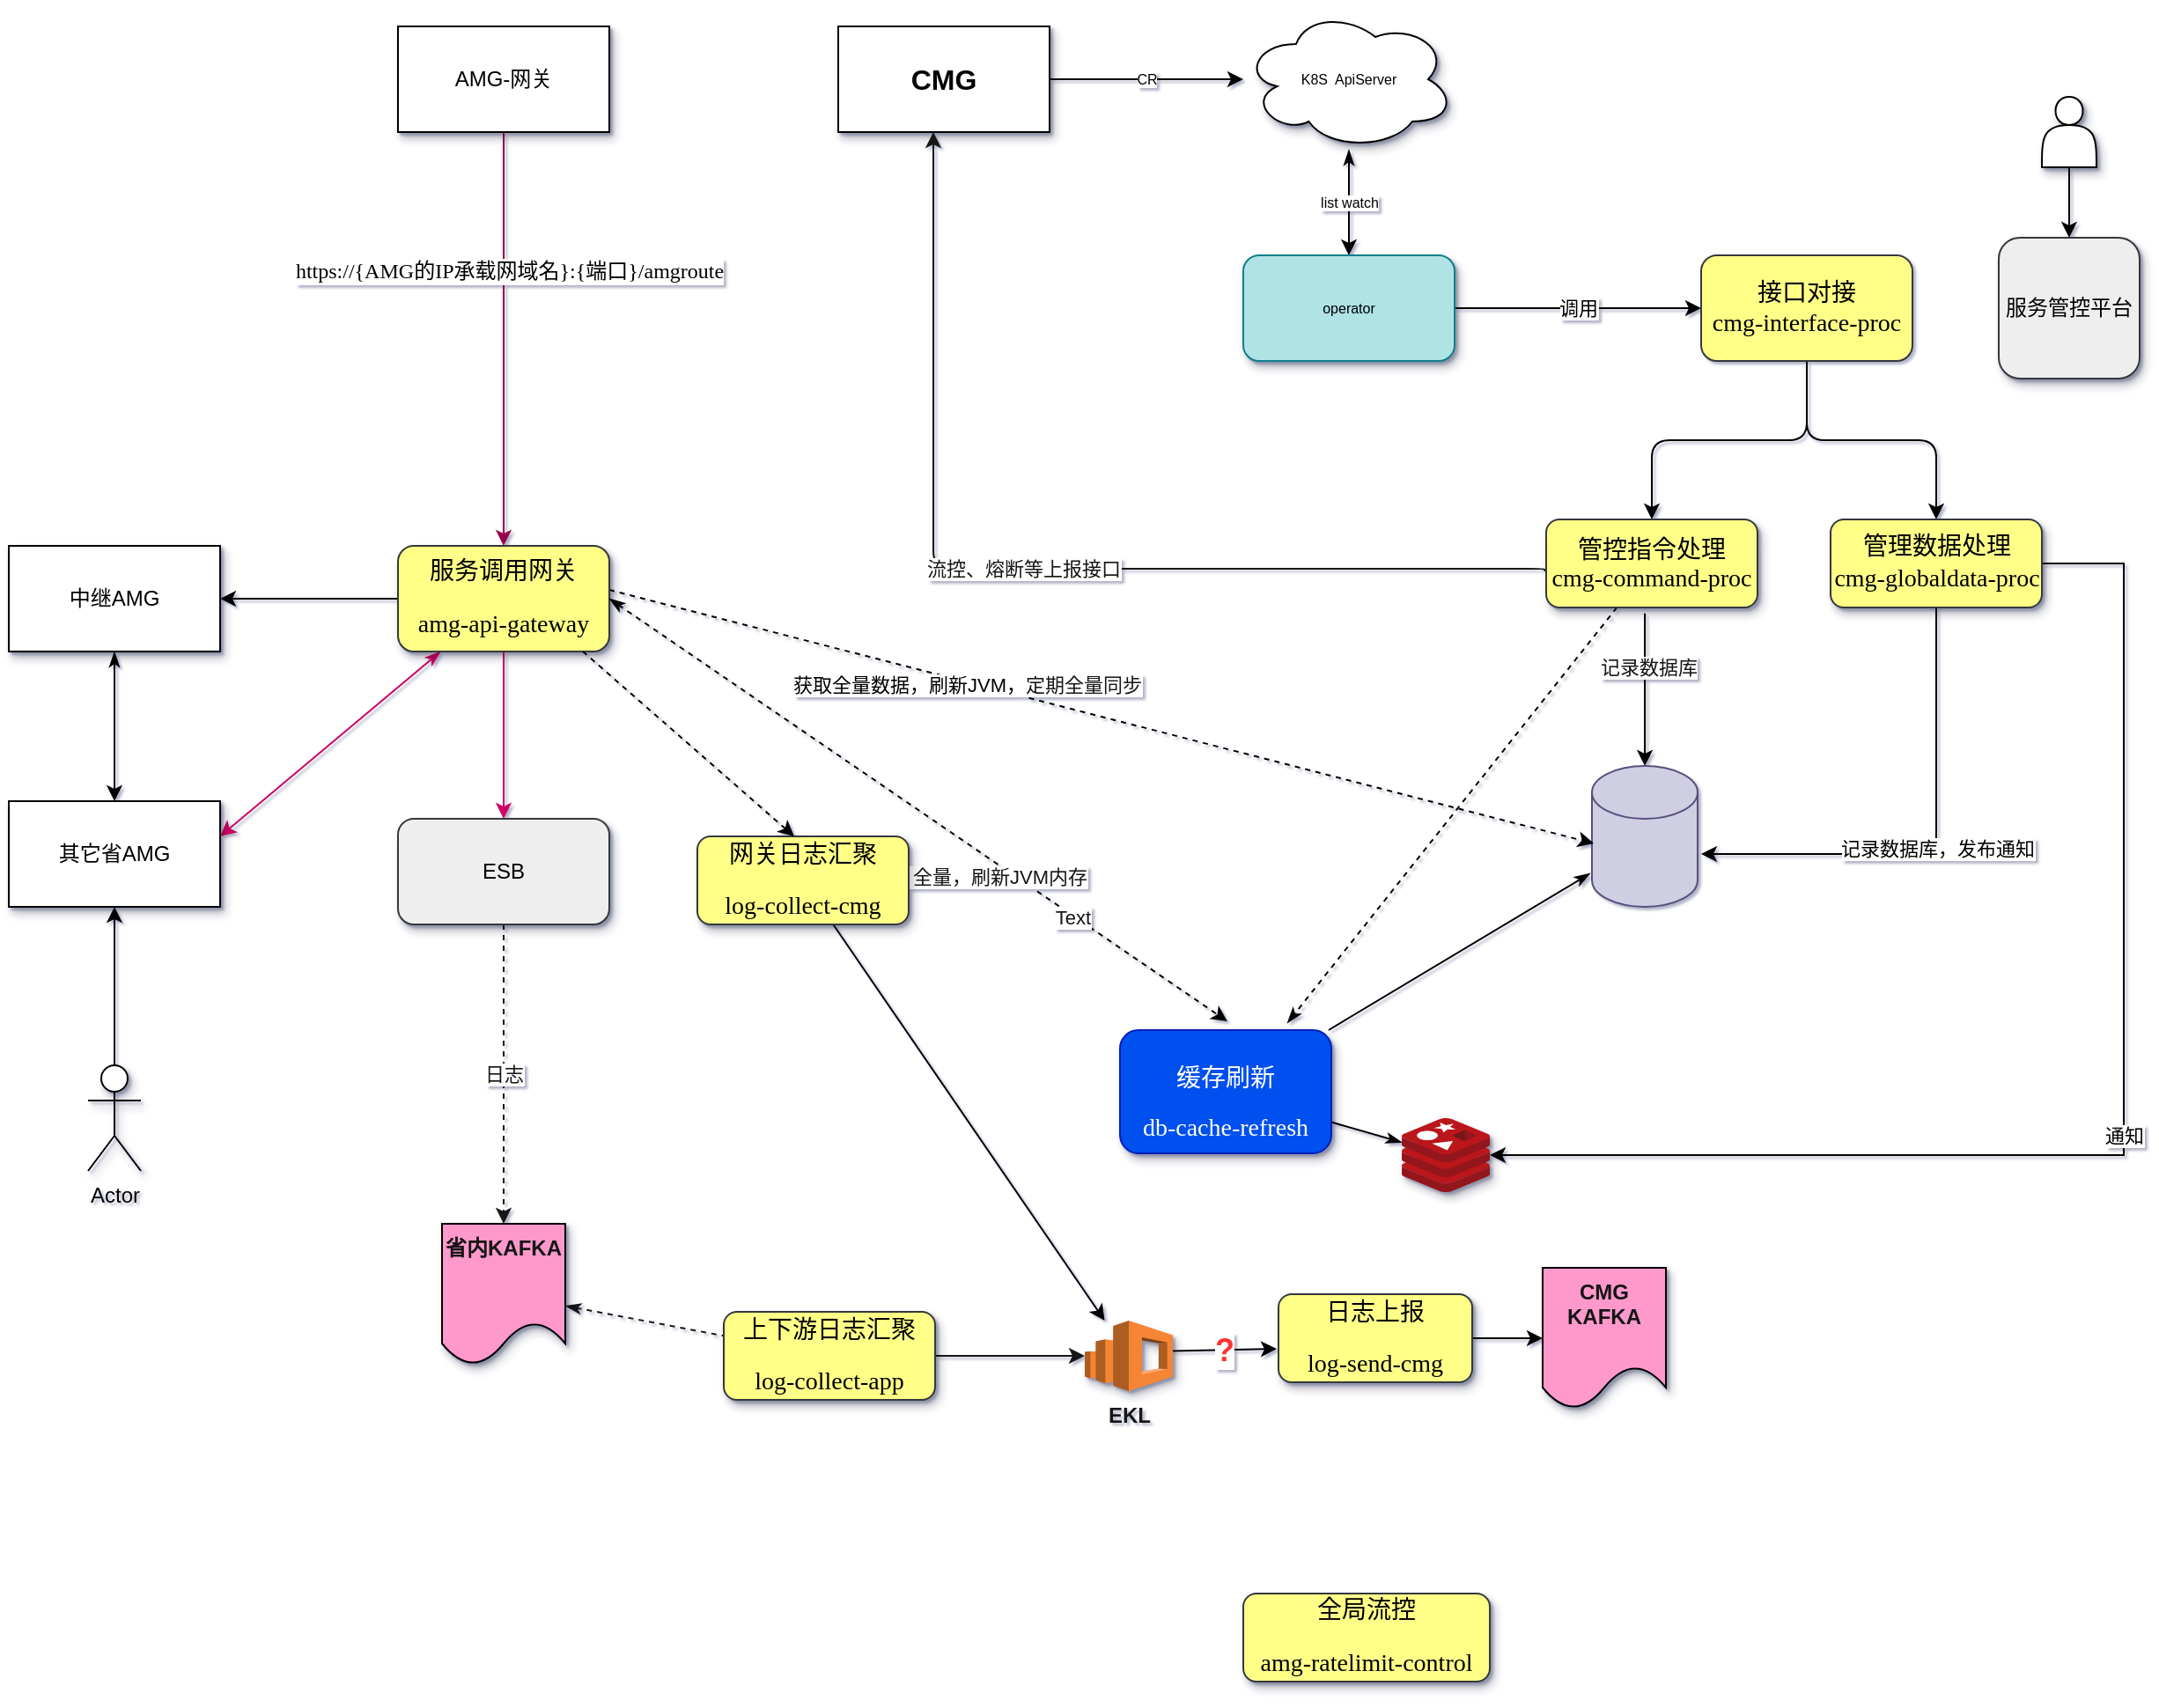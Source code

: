 <mxfile version="14.8.4" type="github" pages="6">
  <diagram id="7QcvH00Ai8PCEHtqAPEW" name="微服务调用流程">
    <mxGraphModel dx="2300" dy="516" grid="1" gridSize="10" guides="1" tooltips="1" connect="0" arrows="1" fold="1" page="1" pageScale="1" pageWidth="980" pageHeight="690" math="0" shadow="1">
      <root>
        <mxCell id="hdogqXHSBpEaAjrL4_Qm-0" />
        <mxCell id="hdogqXHSBpEaAjrL4_Qm-1" parent="hdogqXHSBpEaAjrL4_Qm-0" />
        <mxCell id="zKTPC_A6eEu45X3fTq7L-4" value="CR" style="edgeStyle=none;rounded=0;orthogonalLoop=1;jettySize=auto;html=1;fontFamily=Helvetica;fontSize=8;" parent="hdogqXHSBpEaAjrL4_Qm-1" source="zKTPC_A6eEu45X3fTq7L-0" target="zKTPC_A6eEu45X3fTq7L-3" edge="1">
          <mxGeometry relative="1" as="geometry" />
        </mxCell>
        <mxCell id="zKTPC_A6eEu45X3fTq7L-0" value="&lt;h1&gt;CMG&lt;/h1&gt;" style="rounded=0;whiteSpace=wrap;html=1;shadow=1;fontFamily=Helvetica;fontSize=8;align=center;" parent="hdogqXHSBpEaAjrL4_Qm-1" vertex="1">
          <mxGeometry x="-50" y="80" width="120" height="60" as="geometry" />
        </mxCell>
        <mxCell id="zKTPC_A6eEu45X3fTq7L-7" value="list watch" style="edgeStyle=none;rounded=0;orthogonalLoop=1;jettySize=auto;html=1;fontFamily=Helvetica;fontSize=8;startArrow=classicThin;startFill=1;" parent="hdogqXHSBpEaAjrL4_Qm-1" source="zKTPC_A6eEu45X3fTq7L-3" target="zKTPC_A6eEu45X3fTq7L-5" edge="1">
          <mxGeometry relative="1" as="geometry">
            <mxPoint x="290" y="260" as="targetPoint" />
          </mxGeometry>
        </mxCell>
        <mxCell id="zKTPC_A6eEu45X3fTq7L-3" value="&lt;span&gt;K8S&amp;nbsp; ApiServer&lt;/span&gt;" style="ellipse;shape=cloud;whiteSpace=wrap;html=1;rounded=0;shadow=1;fontSize=8;" parent="hdogqXHSBpEaAjrL4_Qm-1" vertex="1">
          <mxGeometry x="180" y="70" width="120" height="80" as="geometry" />
        </mxCell>
        <mxCell id="84nE5ot_cG_BJnyZ2Ct3-1" value="" style="edgeStyle=orthogonalEdgeStyle;curved=0;rounded=1;sketch=0;orthogonalLoop=1;jettySize=auto;html=1;exitX=0.467;exitY=1.067;exitDx=0;exitDy=0;exitPerimeter=0;" parent="hdogqXHSBpEaAjrL4_Qm-1" source="cLjiAWQgn1-5IM3SHc4H-0" target="84nE5ot_cG_BJnyZ2Ct3-0" edge="1">
          <mxGeometry relative="1" as="geometry" />
        </mxCell>
        <mxCell id="ZomJhwY5Qn4O2pSg4ZhM-9" value="记录数据库" style="edgeLabel;html=1;align=center;verticalAlign=middle;resizable=0;points=[];fontColor=#141414;" parent="84nE5ot_cG_BJnyZ2Ct3-1" vertex="1" connectable="0">
          <mxGeometry x="-0.31" y="2" relative="1" as="geometry">
            <mxPoint as="offset" />
          </mxGeometry>
        </mxCell>
        <mxCell id="REnGQltveiTFZSzDhmxL-0" value="调用" style="edgeStyle=none;curved=1;sketch=0;orthogonalLoop=1;jettySize=auto;html=1;startArrow=none;startFill=0;" parent="hdogqXHSBpEaAjrL4_Qm-1" source="zKTPC_A6eEu45X3fTq7L-5" target="UfGcfgyKQdFJ5vjehDNS-1" edge="1">
          <mxGeometry relative="1" as="geometry" />
        </mxCell>
        <mxCell id="zKTPC_A6eEu45X3fTq7L-5" value="operator" style="rounded=1;whiteSpace=wrap;html=1;shadow=1;fontFamily=Helvetica;fontSize=8;align=center;fillColor=#b0e3e6;strokeColor=#0e8088;" parent="hdogqXHSBpEaAjrL4_Qm-1" vertex="1">
          <mxGeometry x="180" y="210" width="120" height="60" as="geometry" />
        </mxCell>
        <mxCell id="84nE5ot_cG_BJnyZ2Ct3-0" value="" style="shape=cylinder3;whiteSpace=wrap;html=1;boundedLbl=1;backgroundOutline=1;size=15;rounded=0;sketch=0;fillColor=#d0cee2;strokeColor=#56517e;" parent="hdogqXHSBpEaAjrL4_Qm-1" vertex="1">
          <mxGeometry x="378" y="500" width="60" height="80" as="geometry" />
        </mxCell>
        <mxCell id="58FKScHTOD0fjgMbz1a8-3" value="" style="edgeStyle=none;rounded=1;sketch=0;orthogonalLoop=1;jettySize=auto;html=1;strokeColor=#99004D;" parent="hdogqXHSBpEaAjrL4_Qm-1" source="84nE5ot_cG_BJnyZ2Ct3-4" target="58FKScHTOD0fjgMbz1a8-2" edge="1">
          <mxGeometry relative="1" as="geometry" />
        </mxCell>
        <mxCell id="9cWwLL8GZN13nF_U3lui-0" value="&lt;span style=&quot;font-size: 9pt&quot;&gt;&lt;font face=&quot;Times New Roman&quot;&gt;https://&lt;/font&gt;&lt;/span&gt;&lt;span style=&quot;font-size: 9pt ; font-family: &amp;#34;times new roman&amp;#34;&quot;&gt;{&lt;/span&gt;&lt;span style=&quot;font-size: 9pt&quot;&gt;&lt;font face=&quot;Times New Roman&quot;&gt;AMG&lt;/font&gt;&lt;font face=&quot;宋体&quot;&gt;的&lt;/font&gt;&lt;/span&gt;&lt;span style=&quot;font-size: 9pt ; font-family: &amp;#34;times new roman&amp;#34;&quot;&gt;IP&lt;font face=&quot;宋体&quot;&gt;承载网域名&lt;/font&gt;&lt;font face=&quot;Times New Roman&quot;&gt;}:{&lt;/font&gt;&lt;/span&gt;&lt;span style=&quot;font-size: 9pt&quot;&gt;&lt;font face=&quot;宋体&quot;&gt;端口&lt;/font&gt;&lt;/span&gt;&lt;span style=&quot;font-size: 9pt ; font-family: &amp;#34;times new roman&amp;#34;&quot;&gt;}&lt;/span&gt;&lt;span style=&quot;font-size: 9pt&quot;&gt;&lt;font face=&quot;Times New Roman&quot;&gt;/&lt;/font&gt;&lt;/span&gt;&lt;span style=&quot;font-size: 9pt ; font-family: &amp;#34;times new roman&amp;#34;&quot;&gt;amg&lt;/span&gt;&lt;span style=&quot;font-size: 9pt&quot;&gt;&lt;font face=&quot;Times New Roman&quot;&gt;route&lt;/font&gt;&lt;/span&gt;" style="edgeLabel;html=1;align=center;verticalAlign=middle;resizable=0;points=[];" parent="58FKScHTOD0fjgMbz1a8-3" vertex="1" connectable="0">
          <mxGeometry x="-0.328" y="3" relative="1" as="geometry">
            <mxPoint as="offset" />
          </mxGeometry>
        </mxCell>
        <mxCell id="84nE5ot_cG_BJnyZ2Ct3-4" value="AMG-网关" style="rounded=0;whiteSpace=wrap;html=1;sketch=0;shadow=1;" parent="hdogqXHSBpEaAjrL4_Qm-1" vertex="1">
          <mxGeometry x="-300" y="80" width="120" height="60" as="geometry" />
        </mxCell>
        <mxCell id="58FKScHTOD0fjgMbz1a8-0" value="&lt;font face=&quot;宋体&quot;&gt;流控、熔断等上报接口&lt;/font&gt;" style="endArrow=classic;html=1;entryX=0.45;entryY=1;entryDx=0;entryDy=0;entryPerimeter=0;edgeStyle=orthogonalEdgeStyle;fontColor=#141414;strokeColor=#141414;exitX=0.008;exitY=0.58;exitDx=0;exitDy=0;exitPerimeter=0;" parent="hdogqXHSBpEaAjrL4_Qm-1" source="cLjiAWQgn1-5IM3SHc4H-0" target="zKTPC_A6eEu45X3fTq7L-0" edge="1">
          <mxGeometry width="50" height="50" relative="1" as="geometry">
            <mxPoint x="348" y="388" as="sourcePoint" />
            <mxPoint x="20" y="150" as="targetPoint" />
            <Array as="points">
              <mxPoint x="351" y="388" />
              <mxPoint x="4" y="388" />
            </Array>
          </mxGeometry>
        </mxCell>
        <mxCell id="58FKScHTOD0fjgMbz1a8-12" value="" style="edgeStyle=none;rounded=1;sketch=0;orthogonalLoop=1;jettySize=auto;html=1;startArrow=classicThin;startFill=1;strokeColor=#CC0066;entryX=1;entryY=0.333;entryDx=0;entryDy=0;entryPerimeter=0;" parent="hdogqXHSBpEaAjrL4_Qm-1" source="58FKScHTOD0fjgMbz1a8-2" target="58FKScHTOD0fjgMbz1a8-13" edge="1">
          <mxGeometry relative="1" as="geometry" />
        </mxCell>
        <mxCell id="5svcY1SSpPLeqzfkWsX5-5" value="" style="edgeStyle=none;curved=1;sketch=0;orthogonalLoop=1;jettySize=auto;html=1;startArrow=none;startFill=0;strokeColor=#CC0066;" parent="hdogqXHSBpEaAjrL4_Qm-1" source="58FKScHTOD0fjgMbz1a8-2" target="5svcY1SSpPLeqzfkWsX5-3" edge="1">
          <mxGeometry relative="1" as="geometry" />
        </mxCell>
        <mxCell id="w78lxKhHbyQk_5ur9Og1-1" value="" style="edgeStyle=none;rounded=0;orthogonalLoop=1;jettySize=auto;html=1;dashed=1;entryX=0.017;entryY=0.55;entryDx=0;entryDy=0;entryPerimeter=0;" parent="hdogqXHSBpEaAjrL4_Qm-1" target="84nE5ot_cG_BJnyZ2Ct3-0" edge="1">
          <mxGeometry relative="1" as="geometry">
            <mxPoint x="-180" y="400" as="sourcePoint" />
            <mxPoint x="370" y="520" as="targetPoint" />
          </mxGeometry>
        </mxCell>
        <mxCell id="w78lxKhHbyQk_5ur9Og1-2" value="获取全量数据，刷新JVM，&lt;span style=&quot;color: rgb(20 , 20 , 20)&quot;&gt;定期全量同步&lt;/span&gt;" style="edgeLabel;html=1;align=center;verticalAlign=middle;resizable=0;points=[];" parent="w78lxKhHbyQk_5ur9Og1-1" vertex="1" connectable="0">
          <mxGeometry x="-0.275" y="-2" relative="1" as="geometry">
            <mxPoint as="offset" />
          </mxGeometry>
        </mxCell>
        <mxCell id="qbtHAzbWiTw2XCngsW65-0" value="" style="edgeStyle=orthogonalEdgeStyle;rounded=0;orthogonalLoop=1;jettySize=auto;html=1;" edge="1" parent="hdogqXHSBpEaAjrL4_Qm-1" source="58FKScHTOD0fjgMbz1a8-2" target="58FKScHTOD0fjgMbz1a8-11">
          <mxGeometry relative="1" as="geometry" />
        </mxCell>
        <mxCell id="58FKScHTOD0fjgMbz1a8-2" value="&lt;p class=&quot;MsoNormal&quot;&gt;&lt;span style=&quot;font-family: &amp;#34;times new roman&amp;#34; ; font-size: 10.5pt&quot;&gt;&lt;font face=&quot;宋体&quot;&gt;服务调用网关&lt;/font&gt;&lt;/span&gt;&lt;/p&gt;&lt;p class=&quot;MsoNormal&quot;&gt;&lt;span style=&quot;font-size: 10.5pt&quot;&gt;&lt;font face=&quot;Times New Roman&quot;&gt;amg-api-gateway&lt;/font&gt;&lt;/span&gt;&lt;/p&gt;" style="rounded=1;whiteSpace=wrap;html=1;sketch=0;shadow=1;fillColor=#ffff88;strokeColor=#36393d;" parent="hdogqXHSBpEaAjrL4_Qm-1" vertex="1">
          <mxGeometry x="-300" y="375" width="120" height="60" as="geometry" />
        </mxCell>
        <mxCell id="5svcY1SSpPLeqzfkWsX5-1" value="" style="edgeStyle=none;curved=1;sketch=0;orthogonalLoop=1;jettySize=auto;html=1;startArrow=none;startFill=0;" parent="hdogqXHSBpEaAjrL4_Qm-1" source="58FKScHTOD0fjgMbz1a8-7" target="58FKScHTOD0fjgMbz1a8-13" edge="1">
          <mxGeometry relative="1" as="geometry" />
        </mxCell>
        <mxCell id="58FKScHTOD0fjgMbz1a8-7" value="Actor" style="shape=umlActor;verticalLabelPosition=bottom;verticalAlign=top;html=1;outlineConnect=0;rounded=1;shadow=1;glass=0;sketch=0;" parent="hdogqXHSBpEaAjrL4_Qm-1" vertex="1">
          <mxGeometry x="-476" y="670" width="30" height="60" as="geometry" />
        </mxCell>
        <mxCell id="58FKScHTOD0fjgMbz1a8-14" value="" style="edgeStyle=none;rounded=1;sketch=0;orthogonalLoop=1;jettySize=auto;html=1;startArrow=classicThin;startFill=1;" parent="hdogqXHSBpEaAjrL4_Qm-1" source="58FKScHTOD0fjgMbz1a8-11" target="58FKScHTOD0fjgMbz1a8-13" edge="1">
          <mxGeometry relative="1" as="geometry" />
        </mxCell>
        <mxCell id="58FKScHTOD0fjgMbz1a8-11" value="中继AMG" style="rounded=0;whiteSpace=wrap;html=1;sketch=0;shadow=1;" parent="hdogqXHSBpEaAjrL4_Qm-1" vertex="1">
          <mxGeometry x="-521" y="375" width="120" height="60" as="geometry" />
        </mxCell>
        <mxCell id="58FKScHTOD0fjgMbz1a8-13" value="其它省AMG" style="rounded=0;whiteSpace=wrap;html=1;sketch=0;shadow=1;" parent="hdogqXHSBpEaAjrL4_Qm-1" vertex="1">
          <mxGeometry x="-521" y="520" width="120" height="60" as="geometry" />
        </mxCell>
        <mxCell id="fqj1xfR9sEQ374SJdePA-6" value="" style="edgeStyle=none;sketch=0;orthogonalLoop=1;jettySize=auto;html=1;fontColor=#141414;startArrow=classicThin;startFill=1;strokeColor=#141414;dashed=1;endArrow=none;endFill=0;" parent="hdogqXHSBpEaAjrL4_Qm-1" source="aicW-fnA6qDHuhY_AQFV-3" target="fqj1xfR9sEQ374SJdePA-4" edge="1">
          <mxGeometry relative="1" as="geometry" />
        </mxCell>
        <mxCell id="aicW-fnA6qDHuhY_AQFV-4" value="日志" style="edgeStyle=none;sketch=0;orthogonalLoop=1;jettySize=auto;html=1;dashed=1;fontColor=#141414;startArrow=none;startFill=0;strokeColor=#141414;" parent="hdogqXHSBpEaAjrL4_Qm-1" source="5svcY1SSpPLeqzfkWsX5-3" target="aicW-fnA6qDHuhY_AQFV-3" edge="1">
          <mxGeometry relative="1" as="geometry" />
        </mxCell>
        <mxCell id="5svcY1SSpPLeqzfkWsX5-3" value="ESB" style="rounded=1;whiteSpace=wrap;html=1;sketch=0;shadow=1;fillColor=#eeeeee;strokeColor=#36393d;" parent="hdogqXHSBpEaAjrL4_Qm-1" vertex="1">
          <mxGeometry x="-300" y="530" width="120" height="60" as="geometry" />
        </mxCell>
        <mxCell id="cLjiAWQgn1-5IM3SHc4H-4" value="" style="edgeStyle=orthogonalEdgeStyle;sketch=0;orthogonalLoop=1;jettySize=auto;html=1;startArrow=none;startFill=0;" parent="hdogqXHSBpEaAjrL4_Qm-1" source="UfGcfgyKQdFJ5vjehDNS-1" target="cLjiAWQgn1-5IM3SHc4H-1" edge="1">
          <mxGeometry relative="1" as="geometry" />
        </mxCell>
        <mxCell id="cLjiAWQgn1-5IM3SHc4H-5" value="" style="edgeStyle=orthogonalEdgeStyle;sketch=0;orthogonalLoop=1;jettySize=auto;html=1;startArrow=none;startFill=0;" parent="hdogqXHSBpEaAjrL4_Qm-1" source="UfGcfgyKQdFJ5vjehDNS-1" target="cLjiAWQgn1-5IM3SHc4H-0" edge="1">
          <mxGeometry relative="1" as="geometry" />
        </mxCell>
        <mxCell id="UfGcfgyKQdFJ5vjehDNS-1" value="&lt;span style=&quot;font-family: &amp;#34;times new roman&amp;#34; ; font-size: 10.5pt&quot;&gt;&lt;font face=&quot;宋体&quot;&gt;接口&lt;/font&gt;&lt;/span&gt;&lt;span style=&quot;font-size: 10.5pt&quot;&gt;对接&lt;/span&gt;&lt;span style=&quot;font-family: &amp;#34;times new roman&amp;#34; ; font-size: 14px&quot;&gt;&lt;br&gt;cmg-interface-proc&lt;/span&gt;" style="rounded=1;whiteSpace=wrap;html=1;sketch=0;fillColor=#ffff88;strokeColor=#36393d;" parent="hdogqXHSBpEaAjrL4_Qm-1" vertex="1">
          <mxGeometry x="440" y="210" width="120" height="60" as="geometry" />
        </mxCell>
        <mxCell id="Mm-TyVejt9eaW4gIl97c-3" value="" style="edgeStyle=none;rounded=0;orthogonalLoop=1;jettySize=auto;html=1;fontColor=#000000;endArrow=classicThin;endFill=1;entryX=0.792;entryY=-0.057;entryDx=0;entryDy=0;entryPerimeter=0;dashed=1;" parent="hdogqXHSBpEaAjrL4_Qm-1" source="cLjiAWQgn1-5IM3SHc4H-0" target="Mm-TyVejt9eaW4gIl97c-0" edge="1">
          <mxGeometry relative="1" as="geometry" />
        </mxCell>
        <mxCell id="cLjiAWQgn1-5IM3SHc4H-0" value="&lt;p class=&quot;MsoNormal&quot;&gt;&lt;span style=&quot;font-size: 10.5pt&quot;&gt;管控指令处理&lt;br&gt;&lt;/span&gt;&lt;span style=&quot;font-family: &amp;#34;times new roman&amp;#34; ; font-size: 10.5pt&quot;&gt;cmg-command-proc&lt;/span&gt;&lt;br&gt;&lt;/p&gt;" style="rounded=1;shadow=1;glass=0;sketch=0;horizontal=1;verticalAlign=middle;whiteSpace=wrap;labelBackgroundColor=none;html=1;fillColor=#ffff88;strokeColor=#36393d;" parent="hdogqXHSBpEaAjrL4_Qm-1" vertex="1">
          <mxGeometry x="352" y="360" width="120" height="50" as="geometry" />
        </mxCell>
        <mxCell id="cLjiAWQgn1-5IM3SHc4H-3" value="记录数据库，发布通知" style="edgeStyle=orthogonalEdgeStyle;sketch=0;orthogonalLoop=1;jettySize=auto;html=1;startArrow=none;startFill=0;exitX=0.5;exitY=1;exitDx=0;exitDy=0;exitPerimeter=0;" parent="hdogqXHSBpEaAjrL4_Qm-1" source="cLjiAWQgn1-5IM3SHc4H-1" edge="1">
          <mxGeometry relative="1" as="geometry">
            <mxPoint x="440" y="550" as="targetPoint" />
            <Array as="points">
              <mxPoint x="574" y="550" />
            </Array>
          </mxGeometry>
        </mxCell>
        <mxCell id="98emwB4hKjIeHicN0wiE-3" value="通知" style="edgeStyle=elbowEdgeStyle;rounded=0;orthogonalLoop=1;jettySize=auto;html=1;" parent="hdogqXHSBpEaAjrL4_Qm-1" source="cLjiAWQgn1-5IM3SHc4H-1" target="fuknoj8fPmJn_HlXlpeP-2" edge="1">
          <mxGeometry relative="1" as="geometry">
            <mxPoint x="713.5" y="385" as="targetPoint" />
            <Array as="points">
              <mxPoint x="680" y="570" />
            </Array>
          </mxGeometry>
        </mxCell>
        <mxCell id="cLjiAWQgn1-5IM3SHc4H-1" value="&lt;span style=&quot;font-size: 10.5pt&quot;&gt;&lt;font face=&quot;宋体&quot;&gt;&lt;font face=&quot;times new roman&quot;&gt;管理数据处理&lt;/font&gt;&lt;br&gt;&lt;/font&gt;&lt;/span&gt;&lt;span style=&quot;font-size: 10.5pt&quot;&gt;&lt;font face=&quot;Times New Roman&quot;&gt;cmg&lt;/font&gt;&lt;/span&gt;&lt;span style=&quot;font-family: &amp;#34;times new roman&amp;#34; ; font-size: 10.5pt&quot;&gt;-globaldata-proc&lt;/span&gt;&lt;p class=&quot;MsoNormal&quot;&gt;&lt;/p&gt;" style="rounded=1;shadow=1;glass=0;sketch=0;horizontal=1;verticalAlign=top;whiteSpace=wrap;labelBackgroundColor=none;html=1;fillColor=#ffff88;strokeColor=#36393d;align=center;" parent="hdogqXHSBpEaAjrL4_Qm-1" vertex="1">
          <mxGeometry x="513.5" y="360" width="120" height="50" as="geometry" />
        </mxCell>
        <mxCell id="fuknoj8fPmJn_HlXlpeP-2" value="" style="aspect=fixed;html=1;points=[];align=center;image;fontSize=12;image=img/lib/mscae/Cache_Redis_Product.svg;rounded=1;shadow=1;glass=0;pointerEvents=0;fillColor=none;gradientColor=none;" parent="hdogqXHSBpEaAjrL4_Qm-1" vertex="1">
          <mxGeometry x="270" y="700" width="50" height="42" as="geometry" />
        </mxCell>
        <mxCell id="fuknoj8fPmJn_HlXlpeP-3" value="服务管控平台" style="whiteSpace=wrap;html=1;aspect=fixed;rounded=1;shadow=1;glass=0;sketch=0;fillColor=#eeeeee;strokeColor=#36393d;" parent="hdogqXHSBpEaAjrL4_Qm-1" vertex="1">
          <mxGeometry x="609" y="200" width="80" height="80" as="geometry" />
        </mxCell>
        <mxCell id="fuknoj8fPmJn_HlXlpeP-4" value="" style="edgeStyle=none;curved=1;sketch=0;orthogonalLoop=1;jettySize=auto;html=1;startArrow=none;startFill=0;" parent="hdogqXHSBpEaAjrL4_Qm-1" source="fuknoj8fPmJn_HlXlpeP-5" target="fuknoj8fPmJn_HlXlpeP-3" edge="1">
          <mxGeometry relative="1" as="geometry" />
        </mxCell>
        <mxCell id="fuknoj8fPmJn_HlXlpeP-5" value="" style="shape=actor;whiteSpace=wrap;html=1;rounded=1;shadow=1;glass=0;sketch=0;" parent="hdogqXHSBpEaAjrL4_Qm-1" vertex="1">
          <mxGeometry x="633.5" y="120" width="31" height="40" as="geometry" />
        </mxCell>
        <mxCell id="58FKScHTOD0fjgMbz1a8-1" value="" style="rounded=1;sketch=0;orthogonalLoop=1;jettySize=auto;html=1;exitX=1;exitY=0.5;exitDx=0;exitDy=0;exitPerimeter=0;startArrow=classicThin;startFill=1;dashed=1;entryX=0.508;entryY=-0.071;entryDx=0;entryDy=0;entryPerimeter=0;" parent="hdogqXHSBpEaAjrL4_Qm-1" source="58FKScHTOD0fjgMbz1a8-2" target="Mm-TyVejt9eaW4gIl97c-0" edge="1">
          <mxGeometry relative="1" as="geometry">
            <mxPoint x="-170" y="405" as="sourcePoint" />
            <mxPoint x="390" y="580" as="targetPoint" />
          </mxGeometry>
        </mxCell>
        <mxCell id="ZomJhwY5Qn4O2pSg4ZhM-11" value="Text" style="edgeLabel;html=1;align=center;verticalAlign=middle;resizable=0;points=[];fontColor=#141414;" parent="58FKScHTOD0fjgMbz1a8-1" vertex="1" connectable="0">
          <mxGeometry x="0.498" y="-1" relative="1" as="geometry">
            <mxPoint as="offset" />
          </mxGeometry>
        </mxCell>
        <mxCell id="ZomJhwY5Qn4O2pSg4ZhM-13" value="订阅通知增量，全量，刷新JVM内存" style="edgeLabel;html=1;align=center;verticalAlign=middle;resizable=0;points=[];fontColor=#141414;" parent="58FKScHTOD0fjgMbz1a8-1" vertex="1" connectable="0">
          <mxGeometry x="0.502" y="-3" relative="1" as="geometry">
            <mxPoint x="-79" y="-25" as="offset" />
          </mxGeometry>
        </mxCell>
        <mxCell id="ZomJhwY5Qn4O2pSg4ZhM-14" value="&lt;p class=&quot;MsoNormal&quot;&gt;&lt;span style=&quot;font-family: &amp;#34;times new roman&amp;#34; ; font-size: 10.5pt&quot;&gt;&lt;font face=&quot;宋体&quot;&gt;全局流控&lt;/font&gt;&lt;/span&gt;&lt;/p&gt;&lt;p class=&quot;MsoNormal&quot;&gt;&lt;span style=&quot;font-size: 10.5pt&quot;&gt;&lt;font face=&quot;Times New Roman&quot;&gt;amg-rate&lt;/font&gt;&lt;/span&gt;&lt;span style=&quot;font-family: &amp;#34;times new roman&amp;#34; ; font-size: 10.5pt&quot;&gt;limit-control&lt;/span&gt;&lt;/p&gt;" style="rounded=1;whiteSpace=wrap;html=1;sketch=0;shadow=1;fillColor=#ffff88;strokeColor=#36393d;" parent="hdogqXHSBpEaAjrL4_Qm-1" vertex="1">
          <mxGeometry x="180" y="970" width="140" height="50" as="geometry" />
        </mxCell>
        <mxCell id="aicW-fnA6qDHuhY_AQFV-7" value="" style="edgeStyle=none;sketch=0;orthogonalLoop=1;jettySize=auto;html=1;fontColor=#141414;startArrow=none;startFill=0;endArrow=classic;endFill=1;strokeColor=#000000;" parent="hdogqXHSBpEaAjrL4_Qm-1" source="fqj1xfR9sEQ374SJdePA-3" target="fqj1xfR9sEQ374SJdePA-7" edge="1">
          <mxGeometry relative="1" as="geometry">
            <mxPoint x="-70" y="670" as="targetPoint" />
          </mxGeometry>
        </mxCell>
        <mxCell id="fqj1xfR9sEQ374SJdePA-3" value="&lt;p class=&quot;MsoNormal&quot;&gt;&lt;span style=&quot;font-size: 10.5pt&quot;&gt;网关&lt;/span&gt;&lt;span style=&quot;font-family: &amp;#34;times new roman&amp;#34; ; font-size: 10.5pt&quot;&gt;&lt;font face=&quot;宋体&quot;&gt;日志汇聚&lt;/font&gt;&lt;/span&gt;&lt;/p&gt;&lt;p class=&quot;MsoNormal&quot;&gt;&lt;span style=&quot;font-family: &amp;#34;times new roman&amp;#34; ; font-size: 10.5pt&quot;&gt;log-collect-cmg&lt;/span&gt;&lt;/p&gt;" style="rounded=1;shadow=1;glass=0;sketch=0;horizontal=1;verticalAlign=middle;whiteSpace=wrap;labelBackgroundColor=none;html=1;fillColor=#ffff88;strokeColor=#36393d;" parent="hdogqXHSBpEaAjrL4_Qm-1" vertex="1">
          <mxGeometry x="-130" y="540" width="120" height="50" as="geometry" />
        </mxCell>
        <mxCell id="fqj1xfR9sEQ374SJdePA-8" value="" style="edgeStyle=none;sketch=0;orthogonalLoop=1;jettySize=auto;html=1;fontColor=#141414;startArrow=none;startFill=0;strokeColor=#141414;" parent="hdogqXHSBpEaAjrL4_Qm-1" source="fqj1xfR9sEQ374SJdePA-4" target="fqj1xfR9sEQ374SJdePA-7" edge="1">
          <mxGeometry relative="1" as="geometry" />
        </mxCell>
        <mxCell id="fqj1xfR9sEQ374SJdePA-4" value="&lt;p class=&quot;MsoNormal&quot;&gt;&lt;span style=&quot;font-size: 10.5pt&quot;&gt;上下游&lt;/span&gt;&lt;span style=&quot;font-family: &amp;#34;times new roman&amp;#34; ; font-size: 10.5pt&quot;&gt;&lt;font face=&quot;宋体&quot;&gt;日志汇聚&lt;/font&gt;&lt;/span&gt;&lt;/p&gt;&lt;p class=&quot;MsoNormal&quot;&gt;&lt;span style=&quot;font-family: &amp;#34;times new roman&amp;#34; ; font-size: 10.5pt&quot;&gt;log-collect-app&lt;/span&gt;&lt;/p&gt;" style="rounded=1;shadow=1;glass=0;sketch=0;horizontal=1;verticalAlign=middle;whiteSpace=wrap;labelBackgroundColor=none;html=1;fillColor=#ffff88;strokeColor=#36393d;" parent="hdogqXHSBpEaAjrL4_Qm-1" vertex="1">
          <mxGeometry x="-115" y="810" width="120" height="50" as="geometry" />
        </mxCell>
        <mxCell id="aicW-fnA6qDHuhY_AQFV-10" value="" style="edgeStyle=none;sketch=0;orthogonalLoop=1;jettySize=auto;html=1;fontColor=#141414;startArrow=none;startFill=0;endArrow=classic;endFill=1;strokeColor=#000000;" parent="hdogqXHSBpEaAjrL4_Qm-1" source="fqj1xfR9sEQ374SJdePA-5" target="aicW-fnA6qDHuhY_AQFV-8" edge="1">
          <mxGeometry relative="1" as="geometry" />
        </mxCell>
        <mxCell id="fqj1xfR9sEQ374SJdePA-5" value="&lt;p class=&quot;MsoNormal&quot;&gt;&lt;span style=&quot;font-size: 10.5pt&quot;&gt;日志&lt;/span&gt;&lt;span style=&quot;font-family: &amp;#34;times new roman&amp;#34; ; font-size: 10.5pt&quot;&gt;&lt;font face=&quot;宋体&quot;&gt;上报&lt;/font&gt;&lt;/span&gt;&lt;/p&gt;&lt;p class=&quot;MsoNormal&quot;&gt;&lt;span style=&quot;font-family: &amp;#34;times new roman&amp;#34; ; font-size: 10.5pt&quot;&gt;log-send-cmg&lt;/span&gt;&lt;/p&gt;" style="rounded=1;shadow=1;glass=0;sketch=0;horizontal=1;verticalAlign=middle;whiteSpace=wrap;labelBackgroundColor=none;html=1;fillColor=#ffff88;strokeColor=#36393d;" parent="hdogqXHSBpEaAjrL4_Qm-1" vertex="1">
          <mxGeometry x="200" y="800" width="110" height="50" as="geometry" />
        </mxCell>
        <mxCell id="aicW-fnA6qDHuhY_AQFV-9" value="&lt;b&gt;&lt;font style=&quot;font-size: 18px&quot;&gt;?&lt;/font&gt;&lt;/b&gt;" style="sketch=0;orthogonalLoop=1;jettySize=auto;html=1;startArrow=none;startFill=0;endArrow=classic;endFill=1;strokeColor=#000000;fontColor=#FF3333;entryX=-0.009;entryY=0.62;entryDx=0;entryDy=0;entryPerimeter=0;" parent="hdogqXHSBpEaAjrL4_Qm-1" target="fqj1xfR9sEQ374SJdePA-5" edge="1">
          <mxGeometry relative="1" as="geometry">
            <mxPoint x="140" y="832.222" as="sourcePoint" />
            <mxPoint x="200" y="840" as="targetPoint" />
          </mxGeometry>
        </mxCell>
        <mxCell id="fqj1xfR9sEQ374SJdePA-7" value="&lt;b&gt;EKL&lt;/b&gt;" style="outlineConnect=0;dashed=0;verticalLabelPosition=bottom;verticalAlign=top;align=center;html=1;shape=mxgraph.aws3.elasticsearch_service;fillColor=#F58534;gradientColor=none;rounded=1;shadow=1;glass=0;pointerEvents=0;fontColor=#141414;" parent="hdogqXHSBpEaAjrL4_Qm-1" vertex="1">
          <mxGeometry x="90" y="815" width="50" height="40" as="geometry" />
        </mxCell>
        <mxCell id="aicW-fnA6qDHuhY_AQFV-3" value="&lt;b&gt;省内KAFKA&lt;/b&gt;" style="shape=document;whiteSpace=wrap;html=1;boundedLbl=1;rounded=1;shadow=1;glass=0;pointerEvents=0;fontColor=#141414;fillColor=#FF99CC;gradientColor=none;align=center;verticalAlign=top;" parent="hdogqXHSBpEaAjrL4_Qm-1" vertex="1">
          <mxGeometry x="-275" y="760" width="70" height="80" as="geometry" />
        </mxCell>
        <mxCell id="aicW-fnA6qDHuhY_AQFV-5" value="" style="edgeStyle=none;curved=1;sketch=0;orthogonalLoop=1;jettySize=auto;html=1;startArrow=none;startFill=0;exitX=0.875;exitY=1;exitDx=0;exitDy=0;exitPerimeter=0;dashed=1;" parent="hdogqXHSBpEaAjrL4_Qm-1" source="58FKScHTOD0fjgMbz1a8-2" edge="1">
          <mxGeometry relative="1" as="geometry">
            <mxPoint x="-230" y="445" as="sourcePoint" />
            <mxPoint x="-75" y="540" as="targetPoint" />
          </mxGeometry>
        </mxCell>
        <mxCell id="aicW-fnA6qDHuhY_AQFV-8" value="&lt;b&gt;CMG KAFKA&lt;/b&gt;" style="shape=document;whiteSpace=wrap;html=1;boundedLbl=1;rounded=1;shadow=1;glass=0;pointerEvents=0;fontColor=#141414;fillColor=#FF99CC;gradientColor=none;align=center;verticalAlign=top;" parent="hdogqXHSBpEaAjrL4_Qm-1" vertex="1">
          <mxGeometry x="350" y="785" width="70" height="80" as="geometry" />
        </mxCell>
        <mxCell id="Mm-TyVejt9eaW4gIl97c-1" value="" style="rounded=0;orthogonalLoop=1;jettySize=auto;html=1;fontColor=#000000;endArrow=classicThin;endFill=1;entryX=-0.017;entryY=0.763;entryDx=0;entryDy=0;entryPerimeter=0;" parent="hdogqXHSBpEaAjrL4_Qm-1" source="Mm-TyVejt9eaW4gIl97c-0" target="84nE5ot_cG_BJnyZ2Ct3-0" edge="1">
          <mxGeometry relative="1" as="geometry" />
        </mxCell>
        <mxCell id="Mm-TyVejt9eaW4gIl97c-2" value="" style="edgeStyle=none;rounded=0;orthogonalLoop=1;jettySize=auto;html=1;fontColor=#000000;endArrow=classicThin;endFill=1;" parent="hdogqXHSBpEaAjrL4_Qm-1" source="Mm-TyVejt9eaW4gIl97c-0" target="fuknoj8fPmJn_HlXlpeP-2" edge="1">
          <mxGeometry relative="1" as="geometry" />
        </mxCell>
        <mxCell id="Mm-TyVejt9eaW4gIl97c-0" value="&lt;p class=&quot;MsoNormal&quot;&gt;&lt;span style=&quot;font-size: 10.5pt&quot;&gt;缓存刷新&lt;/span&gt;&lt;br&gt;&lt;/p&gt;&lt;span style=&quot;font-family: &amp;#34;times new roman&amp;#34; ; font-size: 14px&quot;&gt;db-cache-refresh&lt;/span&gt;" style="rounded=1;shadow=1;glass=0;sketch=0;horizontal=1;verticalAlign=middle;whiteSpace=wrap;labelBackgroundColor=none;html=1;fillColor=#0050ef;strokeColor=#001DBC;fontColor=#ffffff;" parent="hdogqXHSBpEaAjrL4_Qm-1" vertex="1">
          <mxGeometry x="110" y="650" width="120" height="70" as="geometry" />
        </mxCell>
      </root>
    </mxGraphModel>
  </diagram>
  <diagram id="H5ks0xH23TNfroaOrBWy" name="微服务拆分">
    <mxGraphModel dx="1320" dy="1206" grid="1" gridSize="10" guides="1" tooltips="1" connect="1" arrows="1" fold="1" page="1" pageScale="1" pageWidth="980" pageHeight="690" math="0" shadow="0">
      <root>
        <mxCell id="OC57HQLg-QQ5nuB7Cv97-0" />
        <mxCell id="OC57HQLg-QQ5nuB7Cv97-1" parent="OC57HQLg-QQ5nuB7Cv97-0" />
        <mxCell id="4jJnBZCPFhitQu8RjMwX-7" value="&lt;p class=&quot;MsoNormal&quot;&gt;&lt;b&gt;&lt;span style=&quot;font-family: &amp;#34;times new roman&amp;#34; ; font-size: 10.5pt&quot;&gt;&lt;font face=&quot;宋体&quot;&gt;能力治理&lt;/font&gt;&lt;/span&gt;&lt;span style=&quot;font-size: 10.5pt&quot;&gt;类&lt;/span&gt;&lt;span style=&quot;font-family: &amp;#34;times new roman&amp;#34; ; font-size: 10.5pt&quot;&gt;&lt;font face=&quot;宋体&quot;&gt;微服务&lt;/font&gt;&lt;/span&gt;&lt;/b&gt;&lt;/p&gt;" style="rounded=0;whiteSpace=wrap;html=1;shadow=1;glass=0;pointerEvents=0;fillColor=#cce5ff;verticalAlign=top;strokeColor=#36393d;" parent="OC57HQLg-QQ5nuB7Cv97-1" vertex="1">
          <mxGeometry x="40" y="250" width="490" height="150" as="geometry" />
        </mxCell>
        <mxCell id="4jJnBZCPFhitQu8RjMwX-3" value="&lt;p class=&quot;MsoNormal&quot;&gt;&lt;span style=&quot;font-family: &amp;#34;times new roman&amp;#34; ; font-size: 10.5pt&quot;&gt;&lt;font face=&quot;宋体&quot;&gt;&lt;b&gt;流量处理类微服务&lt;/b&gt;&lt;/font&gt;&lt;/span&gt;&lt;/p&gt;" style="rounded=0;whiteSpace=wrap;html=1;shadow=1;glass=0;pointerEvents=0;fillColor=#cce5ff;verticalAlign=top;strokeColor=#36393d;" parent="OC57HQLg-QQ5nuB7Cv97-1" vertex="1">
          <mxGeometry x="30" width="490" height="230" as="geometry" />
        </mxCell>
        <mxCell id="4jJnBZCPFhitQu8RjMwX-0" value="&lt;p class=&quot;MsoNormal&quot;&gt;&lt;span style=&quot;font-family: &amp;#34;times new roman&amp;#34; ; font-size: 10.5pt&quot;&gt;&lt;font face=&quot;宋体&quot;&gt;服务调用网关&lt;/font&gt;&lt;/span&gt;&lt;/p&gt;&lt;p class=&quot;MsoNormal&quot;&gt;&lt;span style=&quot;font-size: 10.5pt&quot;&gt;&lt;font face=&quot;Times New Roman&quot;&gt;amg-api-gateway&lt;/font&gt;&lt;/span&gt;&lt;/p&gt;" style="rounded=1;shadow=1;glass=0;sketch=0;horizontal=1;verticalAlign=middle;whiteSpace=wrap;labelBackgroundColor=none;html=1;" parent="OC57HQLg-QQ5nuB7Cv97-1" vertex="1">
          <mxGeometry x="70" y="50" width="110" height="80" as="geometry" />
        </mxCell>
        <mxCell id="4jJnBZCPFhitQu8RjMwX-1" value="&lt;p class=&quot;MsoNormal&quot;&gt;&lt;span style=&quot;font-family: &amp;#34;times new roman&amp;#34; ; font-size: 10.5pt&quot;&gt;&lt;font face=&quot;宋体&quot;&gt;号码归属查询&lt;/font&gt;&lt;/span&gt;&lt;/p&gt;&lt;p class=&quot;MsoNormal&quot;&gt;&lt;span style=&quot;font-family: &amp;#34;times new roman&amp;#34; ; font-size: 10.5pt&quot;&gt;amg-prov-query&lt;/span&gt;&lt;/p&gt;" style="rounded=1;shadow=1;glass=0;sketch=0;horizontal=1;verticalAlign=middle;whiteSpace=wrap;labelBackgroundColor=none;html=1;" parent="OC57HQLg-QQ5nuB7Cv97-1" vertex="1">
          <mxGeometry x="220" y="50" width="110" height="80" as="geometry" />
        </mxCell>
        <mxCell id="4jJnBZCPFhitQu8RjMwX-2" value="&lt;p class=&quot;MsoNormal&quot;&gt;&lt;span style=&quot;font-size: 10.5pt&quot;&gt;全局流控&lt;/span&gt;&lt;/p&gt;&lt;p class=&quot;MsoNormal&quot;&gt;&lt;span style=&quot;font-size: 10.5pt&quot;&gt;&lt;font face=&quot;Times New Roman&quot;&gt;amg-rate&lt;/font&gt;&lt;/span&gt;&lt;span style=&quot;font-family: &amp;#34;times new roman&amp;#34; ; font-size: 10.5pt&quot;&gt;limit-control&lt;/span&gt;&lt;/p&gt;" style="rounded=1;shadow=1;glass=0;sketch=0;horizontal=1;verticalAlign=middle;whiteSpace=wrap;labelBackgroundColor=none;html=1;" parent="OC57HQLg-QQ5nuB7Cv97-1" vertex="1">
          <mxGeometry x="370" y="50" width="130" height="80" as="geometry" />
        </mxCell>
        <mxCell id="4jJnBZCPFhitQu8RjMwX-4" value="&lt;p class=&quot;MsoNormal&quot;&gt;&lt;span style=&quot;font-family: &amp;#34;times new roman&amp;#34; ; font-size: 10.5pt&quot;&gt;&lt;font face=&quot;宋体&quot;&gt;管理数据处理&lt;/font&gt;&lt;/span&gt;&lt;/p&gt;&lt;p class=&quot;MsoNormal&quot;&gt;&lt;span style=&quot;font-size: 10.5pt&quot;&gt;&lt;font face=&quot;Times New Roman&quot;&gt;cmg&lt;/font&gt;&lt;/span&gt;&lt;span style=&quot;font-family: &amp;#34;times new roman&amp;#34; ; font-size: 10.5pt&quot;&gt;-globaldata-proc&lt;/span&gt;&lt;/p&gt;" style="rounded=1;shadow=1;glass=0;sketch=0;horizontal=1;verticalAlign=middle;whiteSpace=wrap;labelBackgroundColor=none;html=1;" parent="OC57HQLg-QQ5nuB7Cv97-1" vertex="1">
          <mxGeometry x="70" y="300" width="120" height="80" as="geometry" />
        </mxCell>
        <mxCell id="4jJnBZCPFhitQu8RjMwX-5" value="&lt;p class=&quot;MsoNormal&quot;&gt;&lt;span style=&quot;font-size: 10.5pt&quot;&gt;管控指令处理&lt;/span&gt;&lt;/p&gt;&lt;p class=&quot;MsoNormal&quot;&gt;&lt;span style=&quot;font-family: &amp;#34;times new roman&amp;#34; ; font-size: 10.5pt&quot;&gt;cmg-command-proc&lt;/span&gt;&lt;/p&gt;" style="rounded=1;shadow=1;glass=0;sketch=0;horizontal=1;verticalAlign=middle;whiteSpace=wrap;labelBackgroundColor=none;html=1;" parent="OC57HQLg-QQ5nuB7Cv97-1" vertex="1">
          <mxGeometry x="220" y="300" width="120" height="80" as="geometry" />
        </mxCell>
        <mxCell id="4jJnBZCPFhitQu8RjMwX-6" value="&lt;p class=&quot;MsoNormal&quot;&gt;&lt;span style=&quot;font-family: &amp;#34;times new roman&amp;#34; ; font-size: 10.5pt&quot;&gt;&lt;font face=&quot;宋体&quot;&gt;接口&lt;/font&gt;&lt;/span&gt;&lt;span style=&quot;font-size: 10.5pt&quot;&gt;对接&lt;/span&gt;&lt;/p&gt;&lt;p class=&quot;MsoNormal&quot;&gt;&lt;span style=&quot;font-family: &amp;#34;times new roman&amp;#34; ; font-size: 10.5pt&quot;&gt;cmg-interface-proc&lt;/span&gt;&lt;/p&gt;" style="rounded=1;shadow=1;glass=0;sketch=0;horizontal=1;verticalAlign=middle;whiteSpace=wrap;labelBackgroundColor=none;html=1;" parent="OC57HQLg-QQ5nuB7Cv97-1" vertex="1">
          <mxGeometry x="380" y="300" width="120" height="80" as="geometry" />
        </mxCell>
        <mxCell id="LLhBq4zjOfd1W-s7-cfd-0" value="&lt;p class=&quot;MsoNormal&quot;&gt;&lt;span style=&quot;font-family: &amp;#34;times new roman&amp;#34; ; font-size: 10.5pt&quot;&gt;&lt;font face=&quot;宋体&quot;&gt;&lt;b&gt;日志汇聚上报类微服务&lt;/b&gt;&lt;/font&gt;&lt;/span&gt;&lt;/p&gt;" style="rounded=0;whiteSpace=wrap;html=1;shadow=1;glass=0;pointerEvents=0;fillColor=#cce5ff;verticalAlign=top;strokeColor=#36393d;" parent="OC57HQLg-QQ5nuB7Cv97-1" vertex="1">
          <mxGeometry x="530" width="490" height="150" as="geometry" />
        </mxCell>
        <mxCell id="LLhBq4zjOfd1W-s7-cfd-1" value="&lt;p class=&quot;MsoNormal&quot;&gt;&lt;span style=&quot;font-size: 10.5pt&quot;&gt;网关&lt;/span&gt;&lt;span style=&quot;font-family: &amp;#34;times new roman&amp;#34; ; font-size: 10.5pt&quot;&gt;&lt;font face=&quot;宋体&quot;&gt;日志汇聚&lt;/font&gt;&lt;/span&gt;&lt;/p&gt;&lt;p class=&quot;MsoNormal&quot;&gt;&lt;span style=&quot;font-family: &amp;#34;times new roman&amp;#34; ; font-size: 10.5pt&quot;&gt;log-collect-cmg&lt;/span&gt;&lt;/p&gt;" style="rounded=1;shadow=1;glass=0;sketch=0;horizontal=1;verticalAlign=middle;whiteSpace=wrap;labelBackgroundColor=none;html=1;" parent="OC57HQLg-QQ5nuB7Cv97-1" vertex="1">
          <mxGeometry x="560" y="50" width="120" height="80" as="geometry" />
        </mxCell>
        <mxCell id="LLhBq4zjOfd1W-s7-cfd-2" value="&lt;p class=&quot;MsoNormal&quot;&gt;&lt;span style=&quot;font-size: 10.5pt&quot;&gt;上下游&lt;/span&gt;&lt;span style=&quot;font-family: &amp;#34;times new roman&amp;#34; ; font-size: 10.5pt&quot;&gt;&lt;font face=&quot;宋体&quot;&gt;日志汇聚&lt;/font&gt;&lt;/span&gt;&lt;/p&gt;&lt;p class=&quot;MsoNormal&quot;&gt;&lt;span style=&quot;font-family: &amp;#34;times new roman&amp;#34; ; font-size: 10.5pt&quot;&gt;log-collect-app&lt;/span&gt;&lt;/p&gt;" style="rounded=1;shadow=1;glass=0;sketch=0;horizontal=1;verticalAlign=middle;whiteSpace=wrap;labelBackgroundColor=none;html=1;" parent="OC57HQLg-QQ5nuB7Cv97-1" vertex="1">
          <mxGeometry x="710" y="50" width="120" height="80" as="geometry" />
        </mxCell>
        <mxCell id="LLhBq4zjOfd1W-s7-cfd-3" value="&lt;p class=&quot;MsoNormal&quot;&gt;&lt;span style=&quot;font-size: 10.5pt&quot;&gt;日志&lt;/span&gt;&lt;span style=&quot;font-family: &amp;#34;times new roman&amp;#34; ; font-size: 10.5pt&quot;&gt;&lt;font face=&quot;宋体&quot;&gt;上报&lt;/font&gt;&lt;/span&gt;&lt;/p&gt;&lt;p class=&quot;MsoNormal&quot;&gt;&lt;span style=&quot;font-family: &amp;#34;times new roman&amp;#34; ; font-size: 10.5pt&quot;&gt;log-send-cmg&lt;/span&gt;&lt;br&gt;&lt;/p&gt;" style="rounded=1;shadow=1;glass=0;sketch=0;horizontal=1;verticalAlign=middle;whiteSpace=wrap;labelBackgroundColor=none;html=1;" parent="OC57HQLg-QQ5nuB7Cv97-1" vertex="1">
          <mxGeometry x="870" y="50" width="120" height="80" as="geometry" />
        </mxCell>
        <mxCell id="LLhBq4zjOfd1W-s7-cfd-4" value="&lt;p class=&quot;MsoNormal&quot;&gt;&lt;span style=&quot;font-family: &amp;#34;times new roman&amp;#34; ; font-size: 10.5pt&quot;&gt;&lt;font face=&quot;宋体&quot;&gt;&lt;b&gt;基础类微服务&lt;/b&gt;&lt;/font&gt;&lt;/span&gt;&lt;/p&gt;" style="rounded=0;whiteSpace=wrap;html=1;shadow=1;glass=0;pointerEvents=0;fillColor=#cce5ff;verticalAlign=top;strokeColor=#36393d;" parent="OC57HQLg-QQ5nuB7Cv97-1" vertex="1">
          <mxGeometry x="530" y="160" width="490" height="240" as="geometry" />
        </mxCell>
        <mxCell id="LLhBq4zjOfd1W-s7-cfd-5" value="&lt;p class=&quot;MsoNormal&quot;&gt;&lt;span style=&quot;font-size: 10.5pt&quot;&gt;容灾切换&lt;/span&gt;&lt;/p&gt;&lt;p class=&quot;MsoNormal&quot;&gt;&lt;span style=&quot;font-family: &amp;#34;times new roman&amp;#34; ; font-size: 10.5pt&quot;&gt;base-failover-proc&lt;/span&gt;&lt;/p&gt;" style="rounded=1;shadow=1;glass=0;sketch=0;horizontal=1;verticalAlign=middle;whiteSpace=wrap;labelBackgroundColor=none;html=1;" parent="OC57HQLg-QQ5nuB7Cv97-1" vertex="1">
          <mxGeometry x="560" y="210" width="120" height="80" as="geometry" />
        </mxCell>
        <mxCell id="LLhBq4zjOfd1W-s7-cfd-6" value="&lt;p class=&quot;MsoNormal&quot;&gt;&lt;span style=&quot;font-size: 10.5pt&quot;&gt;本地服务注册&lt;/span&gt;&lt;/p&gt;&lt;p class=&quot;MsoNormal&quot;&gt;&lt;span style=&quot;font-family: &amp;#34;times new roman&amp;#34; ; font-size: 10.5pt&quot;&gt;base-localservice-manage&lt;/span&gt;&lt;/p&gt;" style="rounded=1;shadow=1;glass=0;sketch=0;horizontal=1;verticalAlign=middle;whiteSpace=wrap;labelBackgroundColor=none;html=1;" parent="OC57HQLg-QQ5nuB7Cv97-1" vertex="1">
          <mxGeometry x="710" y="210" width="120" height="80" as="geometry" />
        </mxCell>
        <mxCell id="LLhBq4zjOfd1W-s7-cfd-7" value="&lt;p class=&quot;MsoNormal&quot;&gt;&lt;span style=&quot;font-size: 10.5pt&quot;&gt;监控告警&lt;/span&gt;&lt;/p&gt;&lt;p class=&quot;MsoNormal&quot;&gt;&lt;span style=&quot;font-family: &amp;#34;times new roman&amp;#34; ; font-size: 10.5pt&quot;&gt;base-monitor-proc&lt;/span&gt;&lt;/p&gt;" style="rounded=1;shadow=1;glass=0;sketch=0;horizontal=1;verticalAlign=middle;whiteSpace=wrap;labelBackgroundColor=none;html=1;" parent="OC57HQLg-QQ5nuB7Cv97-1" vertex="1">
          <mxGeometry x="870" y="210" width="120" height="80" as="geometry" />
        </mxCell>
        <mxCell id="LLhBq4zjOfd1W-s7-cfd-8" value="&lt;p class=&quot;MsoNormal&quot;&gt;&lt;span style=&quot;font-size: 10.5pt&quot;&gt;日志搜索&lt;/span&gt;&lt;/p&gt;&lt;p class=&quot;MsoNormal&quot;&gt;&lt;span style=&quot;font-family: &amp;#34;times new roman&amp;#34; ; font-size: 10.5pt&quot;&gt;base-log-query&lt;/span&gt;&lt;/p&gt;" style="rounded=1;shadow=1;glass=0;sketch=0;horizontal=1;verticalAlign=middle;whiteSpace=wrap;labelBackgroundColor=none;html=1;" parent="OC57HQLg-QQ5nuB7Cv97-1" vertex="1">
          <mxGeometry x="560" y="300" width="120" height="80" as="geometry" />
        </mxCell>
        <mxCell id="M58M7HaOuuOlmS8-7J4D-0" value="&lt;p class=&quot;MsoNormal&quot;&gt;&lt;span style=&quot;font-size: 10.5pt&quot;&gt;缓存刷新&lt;/span&gt;&lt;br&gt;&lt;/p&gt;&lt;span style=&quot;font-family: &amp;#34;times new roman&amp;#34; ; font-size: 14px&quot;&gt;db-cache-refresh&lt;/span&gt;" style="rounded=1;shadow=1;glass=0;sketch=0;horizontal=1;verticalAlign=middle;whiteSpace=wrap;labelBackgroundColor=none;html=1;fillColor=#0050ef;strokeColor=#001DBC;fontColor=#ffffff;" parent="OC57HQLg-QQ5nuB7Cv97-1" vertex="1">
          <mxGeometry x="220" y="150" width="120" height="70" as="geometry" />
        </mxCell>
        <mxCell id="M58M7HaOuuOlmS8-7J4D-2" value="&lt;p class=&quot;MsoNormal&quot;&gt;&lt;font face=&quot;宋体&quot;&gt;&lt;span style=&quot;font-size: 14px&quot;&gt;规范定义的&lt;/span&gt;&lt;/font&gt;&lt;span style=&quot;font-size: 14px&quot;&gt;微服务&lt;/span&gt;&lt;/p&gt;" style="rounded=1;shadow=1;glass=0;sketch=0;horizontal=1;verticalAlign=middle;whiteSpace=wrap;labelBackgroundColor=none;html=1;" parent="OC57HQLg-QQ5nuB7Cv97-1" vertex="1">
          <mxGeometry x="760" y="-50" width="120" height="40" as="geometry" />
        </mxCell>
        <mxCell id="M58M7HaOuuOlmS8-7J4D-3" value="&lt;p class=&quot;MsoNormal&quot;&gt;&lt;font face=&quot;宋体&quot;&gt;&lt;span style=&quot;font-size: 14px&quot;&gt;非标准微服务&lt;/span&gt;&lt;/font&gt;&lt;/p&gt;" style="rounded=1;shadow=1;glass=0;sketch=0;horizontal=1;verticalAlign=middle;whiteSpace=wrap;labelBackgroundColor=none;html=1;fillColor=#0050ef;strokeColor=#001DBC;fontColor=#ffffff;" parent="OC57HQLg-QQ5nuB7Cv97-1" vertex="1">
          <mxGeometry x="900" y="-50" width="120" height="40" as="geometry" />
        </mxCell>
      </root>
    </mxGraphModel>
  </diagram>
  <diagram id="kGaFwdbBIIWb2LQYKGvZ" name="路由">
    <mxGraphModel dx="1320" dy="516" grid="1" gridSize="10" guides="1" tooltips="1" connect="1" arrows="1" fold="1" page="1" pageScale="1" pageWidth="980" pageHeight="690" math="0" shadow="0">
      <root>
        <mxCell id="QdJT8muC0fyM8iQBunHB-0" />
        <mxCell id="QdJT8muC0fyM8iQBunHB-1" parent="QdJT8muC0fyM8iQBunHB-0" />
        <mxCell id="QdJT8muC0fyM8iQBunHB-2" value="&lt;h3&gt;1:中国移动智慧中台能力治理双平面技术规范总册（省公司反馈修订版）-v1.0&lt;br&gt;&lt;font face=&quot;times new roman&quot;&gt;&lt;span style=&quot;font-size: 14px&quot;&gt;5.4.2.3.路由判断规则&lt;/span&gt;&lt;/font&gt;&lt;br&gt;&lt;/h3&gt;&lt;div&gt;&lt;p class=&quot;MsoNormal&quot;&gt;&lt;span style=&quot;font-family: &amp;#34;times new roman&amp;#34; ; font-size: 10.5pt&quot;&gt;&lt;font face=&quot;宋体&quot;&gt;普通服务的路由，&lt;/font&gt;&lt;/span&gt;&lt;span style=&quot;font-size: 10.5pt&quot;&gt;路由判断规则为&lt;/span&gt;&lt;/p&gt;&lt;/div&gt;&lt;h4&gt;&lt;span style=&quot;font-family: &amp;#34;times new roman&amp;#34; ; font-size: 14.0pt&quot;&gt;&lt;/span&gt;&lt;/h4&gt;" style="text;whiteSpace=wrap;html=1;" parent="QdJT8muC0fyM8iQBunHB-1" vertex="1">
          <mxGeometry x="10" width="540" height="80" as="geometry" />
        </mxCell>
        <mxCell id="QdJT8muC0fyM8iQBunHB-5" value="是" style="edgeStyle=orthogonalEdgeStyle;rounded=0;orthogonalLoop=1;jettySize=auto;html=1;" parent="QdJT8muC0fyM8iQBunHB-1" source="QdJT8muC0fyM8iQBunHB-3" target="QdJT8muC0fyM8iQBunHB-4" edge="1">
          <mxGeometry relative="1" as="geometry" />
        </mxCell>
        <mxCell id="QdJT8muC0fyM8iQBunHB-8" value="否" style="edgeStyle=orthogonalEdgeStyle;rounded=0;orthogonalLoop=1;jettySize=auto;html=1;" parent="QdJT8muC0fyM8iQBunHB-1" source="QdJT8muC0fyM8iQBunHB-3" target="QdJT8muC0fyM8iQBunHB-7" edge="1">
          <mxGeometry relative="1" as="geometry" />
        </mxCell>
        <mxCell id="QdJT8muC0fyM8iQBunHB-3" value="&lt;p class=&quot;MsoNormal&quot; style=&quot;text-indent: 0.0pt&quot;&gt;&lt;span style=&quot;font-size: 9.0pt&quot;&gt;&lt;font face=&quot;宋体&quot;&gt;是否是服务归属&lt;/font&gt;&lt;font face=&quot;Times New Roman&quot;&gt;AMG&lt;/font&gt;&lt;/span&gt;&lt;span style=&quot;font-family: &amp;#34;times new roman&amp;#34; ; font-size: 9.0pt&quot;&gt;&lt;font face=&quot;宋体&quot;&gt;？&lt;/font&gt;&lt;/span&gt;&lt;span style=&quot;font-family: &amp;#34;times new roman&amp;#34; ; font-size: 9.0pt&quot;&gt;&lt;/span&gt;&lt;/p&gt;" style="strokeWidth=2;html=1;shape=mxgraph.flowchart.decision;whiteSpace=wrap;" parent="QdJT8muC0fyM8iQBunHB-1" vertex="1">
          <mxGeometry x="40" y="120" width="120" height="100" as="geometry" />
        </mxCell>
        <mxCell id="QdJT8muC0fyM8iQBunHB-4" value="&lt;p class=&quot;MsoNormal&quot;&gt;&lt;span style=&quot;font-size: 9.0pt&quot;&gt;本地服务&lt;/span&gt;&lt;/p&gt;" style="whiteSpace=wrap;html=1;strokeWidth=2;" parent="QdJT8muC0fyM8iQBunHB-1" vertex="1">
          <mxGeometry x="240" y="140" width="120" height="60" as="geometry" />
        </mxCell>
        <mxCell id="QdJT8muC0fyM8iQBunHB-10" value="是" style="edgeStyle=orthogonalEdgeStyle;rounded=0;orthogonalLoop=1;jettySize=auto;html=1;" parent="QdJT8muC0fyM8iQBunHB-1" source="QdJT8muC0fyM8iQBunHB-7" target="QdJT8muC0fyM8iQBunHB-9" edge="1">
          <mxGeometry relative="1" as="geometry" />
        </mxCell>
        <mxCell id="QdJT8muC0fyM8iQBunHB-12" value="否" style="edgeStyle=orthogonalEdgeStyle;rounded=0;orthogonalLoop=1;jettySize=auto;html=1;" parent="QdJT8muC0fyM8iQBunHB-1" source="QdJT8muC0fyM8iQBunHB-7" target="QdJT8muC0fyM8iQBunHB-11" edge="1">
          <mxGeometry relative="1" as="geometry" />
        </mxCell>
        <mxCell id="QdJT8muC0fyM8iQBunHB-7" value="&lt;p class=&quot;MsoNormal&quot;&gt;&lt;span style=&quot;font-family: &amp;#34;times new roman&amp;#34; ; font-size: 9.0pt&quot;&gt;&lt;font face=&quot;宋体&quot;&gt;是否能直连到服务归属&lt;/font&gt;AMG？&lt;/span&gt;&lt;/p&gt;" style="rhombus;whiteSpace=wrap;html=1;strokeWidth=2;" parent="QdJT8muC0fyM8iQBunHB-1" vertex="1">
          <mxGeometry x="30" y="280" width="140" height="80" as="geometry" />
        </mxCell>
        <mxCell id="QdJT8muC0fyM8iQBunHB-9" value="&lt;p class=&quot;MsoNormal&quot;&gt;&lt;span style=&quot;font-size: 9.0pt&quot;&gt;&lt;font face=&quot;宋体&quot;&gt;转发给服务的归属&lt;/font&gt;&lt;font face=&quot;Times New Roman&quot;&gt;AMG&lt;/font&gt;&lt;/span&gt;&lt;/p&gt;" style="whiteSpace=wrap;html=1;strokeWidth=2;" parent="QdJT8muC0fyM8iQBunHB-1" vertex="1">
          <mxGeometry x="240" y="290" width="120" height="60" as="geometry" />
        </mxCell>
        <mxCell id="QdJT8muC0fyM8iQBunHB-11" value="&lt;p class=&quot;MsoNormal&quot;&gt;&lt;span style=&quot;font-size: 9.0pt&quot;&gt;转发给直连的中继节点&lt;/span&gt;&lt;/p&gt;" style="whiteSpace=wrap;html=1;strokeWidth=2;" parent="QdJT8muC0fyM8iQBunHB-1" vertex="1">
          <mxGeometry x="40" y="450" width="120" height="60" as="geometry" />
        </mxCell>
      </root>
    </mxGraphModel>
  </diagram>
  <diagram id="9ZgzMvNIV9MdenUca18i" name="机构，应用">
    <mxGraphModel dx="1320" dy="516" grid="1" gridSize="10" guides="1" tooltips="1" connect="1" arrows="1" fold="1" page="1" pageScale="1" pageWidth="980" pageHeight="690" math="0" shadow="0">
      <root>
        <mxCell id="Xiy6iTxS2phmgfGudgAN-0" />
        <mxCell id="Xiy6iTxS2phmgfGudgAN-1" parent="Xiy6iTxS2phmgfGudgAN-0" />
        <mxCell id="Xiy6iTxS2phmgfGudgAN-3" value="机构：四川移动" style="rounded=1;whiteSpace=wrap;html=1;verticalAlign=top;shadow=1;" parent="Xiy6iTxS2phmgfGudgAN-1" vertex="1">
          <mxGeometry x="40" y="160" width="670" height="190" as="geometry" />
        </mxCell>
        <mxCell id="Xiy6iTxS2phmgfGudgAN-4" value="APP提供者：CRM" style="rounded=0;whiteSpace=wrap;html=1;verticalAlign=top;shadow=1;" parent="Xiy6iTxS2phmgfGudgAN-1" vertex="1">
          <mxGeometry x="140" y="210" width="120" height="70" as="geometry" />
        </mxCell>
        <mxCell id="Xiy6iTxS2phmgfGudgAN-5" value="APP提供者：BOSS" style="rounded=0;whiteSpace=wrap;html=1;verticalAlign=top;shadow=1;" parent="Xiy6iTxS2phmgfGudgAN-1" vertex="1">
          <mxGeometry x="300" y="210" width="110" height="70" as="geometry" />
        </mxCell>
        <mxCell id="Xiy6iTxS2phmgfGudgAN-7" value="" style="edgeStyle=orthogonalEdgeStyle;rounded=0;orthogonalLoop=1;jettySize=auto;html=1;entryX=0.5;entryY=0;entryDx=0;entryDy=0;" parent="Xiy6iTxS2phmgfGudgAN-1" source="Xiy6iTxS2phmgfGudgAN-6" target="Xiy6iTxS2phmgfGudgAN-3" edge="1">
          <mxGeometry relative="1" as="geometry" />
        </mxCell>
        <mxCell id="Xiy6iTxS2phmgfGudgAN-6" value="四川省侧 AMG" style="rounded=1;whiteSpace=wrap;html=1;shadow=1;verticalAlign=middle;" parent="Xiy6iTxS2phmgfGudgAN-1" vertex="1">
          <mxGeometry x="245" y="40" width="260" height="60" as="geometry" />
        </mxCell>
        <mxCell id="b8emiOJJHY0-5V4IV900-0" value="服务" style="rounded=0;whiteSpace=wrap;html=1;shadow=1;sketch=0;fontColor=#EEEEEE;strokeColor=#BAC8D3;fillColor=#09555B;" parent="Xiy6iTxS2phmgfGudgAN-1" vertex="1">
          <mxGeometry x="160" y="250" width="40" height="20" as="geometry" />
        </mxCell>
        <mxCell id="b8emiOJJHY0-5V4IV900-1" value="服务" style="rounded=0;whiteSpace=wrap;html=1;shadow=1;sketch=0;fontColor=#EEEEEE;strokeColor=#BAC8D3;fillColor=#09555B;" parent="Xiy6iTxS2phmgfGudgAN-1" vertex="1">
          <mxGeometry x="210" y="250" width="40" height="20" as="geometry" />
        </mxCell>
        <mxCell id="b8emiOJJHY0-5V4IV900-2" value="服务" style="rounded=0;whiteSpace=wrap;html=1;shadow=1;sketch=0;fontColor=#EEEEEE;strokeColor=#BAC8D3;fillColor=#09555B;" parent="Xiy6iTxS2phmgfGudgAN-1" vertex="1">
          <mxGeometry x="310" y="250" width="40" height="20" as="geometry" />
        </mxCell>
        <mxCell id="b8emiOJJHY0-5V4IV900-3" value="服务" style="rounded=0;whiteSpace=wrap;html=1;shadow=1;sketch=0;fontColor=#EEEEEE;strokeColor=#BAC8D3;fillColor=#09555B;" parent="Xiy6iTxS2phmgfGudgAN-1" vertex="1">
          <mxGeometry x="360" y="250" width="40" height="20" as="geometry" />
        </mxCell>
        <mxCell id="b8emiOJJHY0-5V4IV900-4" value="APP调用者" style="rounded=0;whiteSpace=wrap;html=1;verticalAlign=top;shadow=1;" parent="Xiy6iTxS2phmgfGudgAN-1" vertex="1">
          <mxGeometry x="450" y="210" width="110" height="70" as="geometry" />
        </mxCell>
      </root>
    </mxGraphModel>
  </diagram>
  <diagram id="DUuiSMzpB0MHdLy_sVk0" name="网关运行流程">
    <mxGraphModel dx="2300" dy="1206" grid="1" gridSize="10" guides="1" tooltips="1" connect="1" arrows="1" fold="1" page="1" pageScale="1" pageWidth="980" pageHeight="690" math="0" shadow="0">
      <root>
        <mxCell id="eoFvazOYoVXe5MVRfVET-0" />
        <mxCell id="eoFvazOYoVXe5MVRfVET-1" parent="eoFvazOYoVXe5MVRfVET-0" />
        <mxCell id="DfNfZrt7AIXCKAgTbiaM-2" value="" style="edgeStyle=orthogonalEdgeStyle;rounded=0;orthogonalLoop=1;jettySize=auto;html=1;strokeColor=#0B4D6A;" parent="eoFvazOYoVXe5MVRfVET-1" source="DfNfZrt7AIXCKAgTbiaM-0" target="DfNfZrt7AIXCKAgTbiaM-1" edge="1">
          <mxGeometry relative="1" as="geometry" />
        </mxCell>
        <mxCell id="DfNfZrt7AIXCKAgTbiaM-0" value="&lt;font color=&quot;#ffffff&quot;&gt;开始&lt;/font&gt;" style="rounded=1;whiteSpace=wrap;html=1;shadow=1;strokeColor=#BAC8D3;fontColor=#EEEEEE;fillColor=#000000;" parent="eoFvazOYoVXe5MVRfVET-1" vertex="1">
          <mxGeometry x="-940" y="-560" width="120" height="40" as="geometry" />
        </mxCell>
        <mxCell id="DfNfZrt7AIXCKAgTbiaM-4" value="" style="edgeStyle=orthogonalEdgeStyle;rounded=0;orthogonalLoop=1;jettySize=auto;html=1;strokeColor=#0B4D6A;" parent="eoFvazOYoVXe5MVRfVET-1" source="DfNfZrt7AIXCKAgTbiaM-1" target="DfNfZrt7AIXCKAgTbiaM-3" edge="1">
          <mxGeometry relative="1" as="geometry" />
        </mxCell>
        <mxCell id="DfNfZrt7AIXCKAgTbiaM-1" value="收到服务调用消息" style="rounded=0;whiteSpace=wrap;html=1;shadow=1;fillColor=#09555B;strokeColor=#BAC8D3;fontColor=#EEEEEE;" parent="eoFvazOYoVXe5MVRfVET-1" vertex="1">
          <mxGeometry x="-935" y="-480" width="110" height="40" as="geometry" />
        </mxCell>
        <mxCell id="DfNfZrt7AIXCKAgTbiaM-6" value="" style="edgeStyle=orthogonalEdgeStyle;rounded=0;orthogonalLoop=1;jettySize=auto;html=1;strokeColor=#0B4D6A;" parent="eoFvazOYoVXe5MVRfVET-1" source="DfNfZrt7AIXCKAgTbiaM-3" target="DfNfZrt7AIXCKAgTbiaM-5" edge="1">
          <mxGeometry relative="1" as="geometry" />
        </mxCell>
        <mxCell id="DfNfZrt7AIXCKAgTbiaM-3" value="IP黑白名单校验" style="rounded=0;whiteSpace=wrap;html=1;shadow=1;fillColor=#d80073;strokeColor=#A50040;fontColor=#ffffff;" parent="eoFvazOYoVXe5MVRfVET-1" vertex="1">
          <mxGeometry x="-935" y="-405" width="110" height="40" as="geometry" />
        </mxCell>
        <mxCell id="DfNfZrt7AIXCKAgTbiaM-8" value="" style="edgeStyle=orthogonalEdgeStyle;rounded=0;orthogonalLoop=1;jettySize=auto;html=1;strokeColor=#0B4D6A;" parent="eoFvazOYoVXe5MVRfVET-1" source="DfNfZrt7AIXCKAgTbiaM-5" target="DfNfZrt7AIXCKAgTbiaM-7" edge="1">
          <mxGeometry relative="1" as="geometry" />
        </mxCell>
        <mxCell id="DfNfZrt7AIXCKAgTbiaM-5" value="本地入口流量校验&lt;br&gt;？" style="rounded=0;whiteSpace=wrap;html=1;shadow=1;strokeColor=#A50040;fontColor=#ffffff;fillColor=#d80073;" parent="eoFvazOYoVXe5MVRfVET-1" vertex="1">
          <mxGeometry x="-935" y="-335" width="110" height="40" as="geometry" />
        </mxCell>
        <mxCell id="DfNfZrt7AIXCKAgTbiaM-10" value="" style="edgeStyle=orthogonalEdgeStyle;rounded=0;orthogonalLoop=1;jettySize=auto;html=1;strokeColor=#0B4D6A;" parent="eoFvazOYoVXe5MVRfVET-1" source="DfNfZrt7AIXCKAgTbiaM-7" target="DfNfZrt7AIXCKAgTbiaM-9" edge="1">
          <mxGeometry relative="1" as="geometry" />
        </mxCell>
        <mxCell id="DfNfZrt7AIXCKAgTbiaM-7" value="本地SLA服&lt;br&gt;务等级控制" style="rounded=0;whiteSpace=wrap;html=1;shadow=1;fillColor=#09555B;strokeColor=#BAC8D3;fontColor=#EEEEEE;" parent="eoFvazOYoVXe5MVRfVET-1" vertex="1">
          <mxGeometry x="-935" y="-265" width="110" height="40" as="geometry" />
        </mxCell>
        <mxCell id="DfNfZrt7AIXCKAgTbiaM-12" value="" style="edgeStyle=orthogonalEdgeStyle;rounded=0;orthogonalLoop=1;jettySize=auto;html=1;strokeColor=#0B4D6A;" parent="eoFvazOYoVXe5MVRfVET-1" source="DfNfZrt7AIXCKAgTbiaM-9" target="DfNfZrt7AIXCKAgTbiaM-11" edge="1">
          <mxGeometry relative="1" as="geometry" />
        </mxCell>
        <mxCell id="DfNfZrt7AIXCKAgTbiaM-9" value="计算签名&lt;br&gt;身份认证" style="rounded=0;whiteSpace=wrap;html=1;shadow=1;fillColor=#09555B;strokeColor=#BAC8D3;fontColor=#EEEEEE;" parent="eoFvazOYoVXe5MVRfVET-1" vertex="1">
          <mxGeometry x="-935" y="-195" width="110" height="40" as="geometry" />
        </mxCell>
        <mxCell id="DfNfZrt7AIXCKAgTbiaM-20" value="" style="edgeStyle=orthogonalEdgeStyle;rounded=0;orthogonalLoop=1;jettySize=auto;html=1;entryX=0;entryY=0.5;entryDx=0;entryDy=0;strokeColor=#0B4D6A;" parent="eoFvazOYoVXe5MVRfVET-1" source="DfNfZrt7AIXCKAgTbiaM-11" target="DfNfZrt7AIXCKAgTbiaM-14" edge="1">
          <mxGeometry relative="1" as="geometry">
            <mxPoint x="-770" y="-395" as="targetPoint" />
          </mxGeometry>
        </mxCell>
        <mxCell id="DfNfZrt7AIXCKAgTbiaM-11" value="服务调用&lt;br&gt;权限检查" style="rounded=0;whiteSpace=wrap;html=1;shadow=1;fillColor=#09555B;strokeColor=#BAC8D3;fontColor=#EEEEEE;" parent="eoFvazOYoVXe5MVRfVET-1" vertex="1">
          <mxGeometry x="-935" y="-125" width="110" height="40" as="geometry" />
        </mxCell>
        <mxCell id="DfNfZrt7AIXCKAgTbiaM-16" value="是" style="edgeStyle=orthogonalEdgeStyle;rounded=0;orthogonalLoop=1;jettySize=auto;html=1;strokeColor=#0B4D6A;" parent="eoFvazOYoVXe5MVRfVET-1" source="DfNfZrt7AIXCKAgTbiaM-14" target="DfNfZrt7AIXCKAgTbiaM-15" edge="1">
          <mxGeometry relative="1" as="geometry" />
        </mxCell>
        <mxCell id="DfNfZrt7AIXCKAgTbiaM-51" value="否" style="edgeStyle=orthogonalEdgeStyle;curved=0;rounded=1;sketch=0;orthogonalLoop=1;jettySize=auto;html=1;strokeColor=#0B4D6A;" parent="eoFvazOYoVXe5MVRfVET-1" source="DfNfZrt7AIXCKAgTbiaM-14" target="DfNfZrt7AIXCKAgTbiaM-21" edge="1">
          <mxGeometry relative="1" as="geometry" />
        </mxCell>
        <mxCell id="DfNfZrt7AIXCKAgTbiaM-14" value="是应用归属AMG？" style="rhombus;whiteSpace=wrap;html=1;shadow=1;fillColor=#09555B;strokeColor=#BAC8D3;fontColor=#EEEEEE;" parent="eoFvazOYoVXe5MVRfVET-1" vertex="1">
          <mxGeometry x="-750" y="-509" width="100" height="80" as="geometry" />
        </mxCell>
        <mxCell id="DfNfZrt7AIXCKAgTbiaM-18" value="" style="edgeStyle=orthogonalEdgeStyle;rounded=0;orthogonalLoop=1;jettySize=auto;html=1;strokeColor=#0B4D6A;" parent="eoFvazOYoVXe5MVRfVET-1" source="DfNfZrt7AIXCKAgTbiaM-15" target="DfNfZrt7AIXCKAgTbiaM-17" edge="1">
          <mxGeometry relative="1" as="geometry" />
        </mxCell>
        <mxCell id="DfNfZrt7AIXCKAgTbiaM-15" value="应用访问服&lt;br&gt;务等级控制" style="rounded=0;whiteSpace=wrap;html=1;shadow=1;fillColor=#09555B;strokeColor=#BAC8D3;fontColor=#EEEEEE;" parent="eoFvazOYoVXe5MVRfVET-1" vertex="1">
          <mxGeometry x="-755" y="-385" width="110" height="35" as="geometry" />
        </mxCell>
        <mxCell id="DfNfZrt7AIXCKAgTbiaM-53" value="" style="edgeStyle=orthogonalEdgeStyle;curved=0;rounded=1;sketch=0;orthogonalLoop=1;jettySize=auto;html=1;strokeColor=#0B4D6A;entryX=0;entryY=0.5;entryDx=0;entryDy=0;" parent="eoFvazOYoVXe5MVRfVET-1" source="DfNfZrt7AIXCKAgTbiaM-17" target="DfNfZrt7AIXCKAgTbiaM-21" edge="1">
          <mxGeometry relative="1" as="geometry">
            <mxPoint x="-580" y="-470" as="targetPoint" />
            <Array as="points">
              <mxPoint x="-590" y="-295" />
              <mxPoint x="-590" y="-470" />
            </Array>
          </mxGeometry>
        </mxCell>
        <mxCell id="DfNfZrt7AIXCKAgTbiaM-17" value="应用访流&lt;br&gt;量控制" style="rounded=0;whiteSpace=wrap;html=1;shadow=1;fillColor=#d80073;strokeColor=#A50040;fontColor=#ffffff;" parent="eoFvazOYoVXe5MVRfVET-1" vertex="1">
          <mxGeometry x="-755" y="-312.5" width="110" height="35" as="geometry" />
        </mxCell>
        <mxCell id="DfNfZrt7AIXCKAgTbiaM-33" value="是" style="edgeStyle=orthogonalEdgeStyle;rounded=0;orthogonalLoop=1;jettySize=auto;html=1;strokeColor=#0B4D6A;" parent="eoFvazOYoVXe5MVRfVET-1" source="DfNfZrt7AIXCKAgTbiaM-21" target="DfNfZrt7AIXCKAgTbiaM-24" edge="1">
          <mxGeometry relative="1" as="geometry" />
        </mxCell>
        <mxCell id="DfNfZrt7AIXCKAgTbiaM-47" value="否" style="edgeStyle=orthogonalEdgeStyle;rounded=0;orthogonalLoop=1;jettySize=auto;html=1;entryX=0.5;entryY=0;entryDx=0;entryDy=0;strokeColor=#0B4D6A;" parent="eoFvazOYoVXe5MVRfVET-1" source="DfNfZrt7AIXCKAgTbiaM-21" target="DfNfZrt7AIXCKAgTbiaM-42" edge="1">
          <mxGeometry relative="1" as="geometry">
            <mxPoint x="-400" y="-469" as="targetPoint" />
          </mxGeometry>
        </mxCell>
        <mxCell id="DfNfZrt7AIXCKAgTbiaM-21" value="是服务归属AMG？" style="rhombus;whiteSpace=wrap;html=1;shadow=1;fillColor=#09555B;strokeColor=#BAC8D3;fontColor=#EEEEEE;" parent="eoFvazOYoVXe5MVRfVET-1" vertex="1">
          <mxGeometry x="-570" y="-509" width="100" height="80" as="geometry" />
        </mxCell>
        <mxCell id="DfNfZrt7AIXCKAgTbiaM-28" value="" style="edgeStyle=orthogonalEdgeStyle;rounded=0;orthogonalLoop=1;jettySize=auto;html=1;strokeColor=#0B4D6A;" parent="eoFvazOYoVXe5MVRfVET-1" source="DfNfZrt7AIXCKAgTbiaM-24" target="DfNfZrt7AIXCKAgTbiaM-25" edge="1">
          <mxGeometry relative="1" as="geometry" />
        </mxCell>
        <mxCell id="DfNfZrt7AIXCKAgTbiaM-24" value="查找服务目标地址" style="rounded=0;whiteSpace=wrap;html=1;shadow=1;fillColor=#09555B;strokeColor=#BAC8D3;fontColor=#EEEEEE;" parent="eoFvazOYoVXe5MVRfVET-1" vertex="1">
          <mxGeometry x="-575" y="-385" width="110" height="35" as="geometry" />
        </mxCell>
        <mxCell id="DfNfZrt7AIXCKAgTbiaM-30" value="" style="edgeStyle=orthogonalEdgeStyle;rounded=0;orthogonalLoop=1;jettySize=auto;html=1;strokeColor=#0B4D6A;" parent="eoFvazOYoVXe5MVRfVET-1" source="DfNfZrt7AIXCKAgTbiaM-25" target="DfNfZrt7AIXCKAgTbiaM-26" edge="1">
          <mxGeometry relative="1" as="geometry" />
        </mxCell>
        <mxCell id="DfNfZrt7AIXCKAgTbiaM-25" value="目标服务SLA控制" style="rounded=0;whiteSpace=wrap;html=1;shadow=1;fillColor=#09555B;strokeColor=#BAC8D3;fontColor=#EEEEEE;" parent="eoFvazOYoVXe5MVRfVET-1" vertex="1">
          <mxGeometry x="-575" y="-312.5" width="110" height="35" as="geometry" />
        </mxCell>
        <mxCell id="DfNfZrt7AIXCKAgTbiaM-41" value="" style="edgeStyle=orthogonalEdgeStyle;rounded=0;orthogonalLoop=1;jettySize=auto;html=1;entryX=0;entryY=0.5;entryDx=0;entryDy=0;strokeColor=#0B4D6A;" parent="eoFvazOYoVXe5MVRfVET-1" source="DfNfZrt7AIXCKAgTbiaM-26" target="DfNfZrt7AIXCKAgTbiaM-34" edge="1">
          <mxGeometry relative="1" as="geometry">
            <mxPoint x="-520" y="-130" as="targetPoint" />
          </mxGeometry>
        </mxCell>
        <mxCell id="DfNfZrt7AIXCKAgTbiaM-26" value="目标服务流量控制" style="rounded=0;whiteSpace=wrap;html=1;shadow=1;fillColor=#d80073;strokeColor=#A50040;fontColor=#ffffff;" parent="eoFvazOYoVXe5MVRfVET-1" vertex="1">
          <mxGeometry x="-575" y="-245" width="110" height="35" as="geometry" />
        </mxCell>
        <mxCell id="DfNfZrt7AIXCKAgTbiaM-39" value="" style="edgeStyle=orthogonalEdgeStyle;rounded=0;orthogonalLoop=1;jettySize=auto;html=1;strokeColor=#0B4D6A;" parent="eoFvazOYoVXe5MVRfVET-1" source="DfNfZrt7AIXCKAgTbiaM-34" target="DfNfZrt7AIXCKAgTbiaM-35" edge="1">
          <mxGeometry relative="1" as="geometry" />
        </mxCell>
        <mxCell id="DfNfZrt7AIXCKAgTbiaM-34" value="熔断处理" style="rounded=0;whiteSpace=wrap;html=1;shadow=1;fillColor=#d80073;strokeColor=#A50040;fontColor=#ffffff;" parent="eoFvazOYoVXe5MVRfVET-1" vertex="1">
          <mxGeometry x="-390" y="-385" width="110" height="35" as="geometry" />
        </mxCell>
        <mxCell id="DfNfZrt7AIXCKAgTbiaM-38" value="" style="edgeStyle=orthogonalEdgeStyle;rounded=0;orthogonalLoop=1;jettySize=auto;html=1;strokeColor=#0B4D6A;" parent="eoFvazOYoVXe5MVRfVET-1" source="DfNfZrt7AIXCKAgTbiaM-35" target="DfNfZrt7AIXCKAgTbiaM-36" edge="1">
          <mxGeometry relative="1" as="geometry" />
        </mxCell>
        <mxCell id="DfNfZrt7AIXCKAgTbiaM-35" value="HEADER字段处理" style="rounded=0;whiteSpace=wrap;html=1;shadow=1;fillColor=#09555B;strokeColor=#BAC8D3;fontColor=#EEEEEE;" parent="eoFvazOYoVXe5MVRfVET-1" vertex="1">
          <mxGeometry x="-390" y="-312.5" width="110" height="35" as="geometry" />
        </mxCell>
        <mxCell id="DfNfZrt7AIXCKAgTbiaM-45" value="" style="edgeStyle=orthogonalEdgeStyle;rounded=0;orthogonalLoop=1;jettySize=auto;html=1;strokeColor=#0B4D6A;" parent="eoFvazOYoVXe5MVRfVET-1" source="DfNfZrt7AIXCKAgTbiaM-36" target="DfNfZrt7AIXCKAgTbiaM-44" edge="1">
          <mxGeometry relative="1" as="geometry" />
        </mxCell>
        <mxCell id="DfNfZrt7AIXCKAgTbiaM-36" value="调用目标服务" style="rounded=0;whiteSpace=wrap;html=1;shadow=1;fillColor=#09555B;strokeColor=#BAC8D3;fontColor=#EEEEEE;" parent="eoFvazOYoVXe5MVRfVET-1" vertex="1">
          <mxGeometry x="-390" y="-245" width="110" height="35" as="geometry" />
        </mxCell>
        <mxCell id="DfNfZrt7AIXCKAgTbiaM-57" value="" style="edgeStyle=orthogonalEdgeStyle;curved=0;rounded=1;sketch=0;orthogonalLoop=1;jettySize=auto;html=1;strokeColor=#0B4D6A;" parent="eoFvazOYoVXe5MVRfVET-1" source="DfNfZrt7AIXCKAgTbiaM-42" target="DfNfZrt7AIXCKAgTbiaM-43" edge="1">
          <mxGeometry relative="1" as="geometry" />
        </mxCell>
        <mxCell id="DfNfZrt7AIXCKAgTbiaM-42" value="查找路由表&lt;br&gt;下一AMG" style="rounded=0;whiteSpace=wrap;html=1;shadow=1;fillColor=#09555B;strokeColor=#BAC8D3;fontColor=#EEEEEE;" parent="eoFvazOYoVXe5MVRfVET-1" vertex="1">
          <mxGeometry x="-230" y="-385" width="110" height="35" as="geometry" />
        </mxCell>
        <mxCell id="DfNfZrt7AIXCKAgTbiaM-58" value="" style="edgeStyle=orthogonalEdgeStyle;curved=0;rounded=1;sketch=0;orthogonalLoop=1;jettySize=auto;html=1;strokeColor=#0B4D6A;" parent="eoFvazOYoVXe5MVRfVET-1" source="DfNfZrt7AIXCKAgTbiaM-43" target="DfNfZrt7AIXCKAgTbiaM-44" edge="1">
          <mxGeometry relative="1" as="geometry" />
        </mxCell>
        <mxCell id="DfNfZrt7AIXCKAgTbiaM-43" value="转发服务调用消息" style="rounded=0;whiteSpace=wrap;html=1;shadow=1;fillColor=#09555B;strokeColor=#BAC8D3;fontColor=#EEEEEE;" parent="eoFvazOYoVXe5MVRfVET-1" vertex="1">
          <mxGeometry x="-230" y="-312.5" width="110" height="35" as="geometry" />
        </mxCell>
        <mxCell id="DfNfZrt7AIXCKAgTbiaM-44" value="生成日志" style="rounded=0;whiteSpace=wrap;html=1;shadow=1;fillColor=#09555B;strokeColor=#BAC8D3;fontColor=#EEEEEE;" parent="eoFvazOYoVXe5MVRfVET-1" vertex="1">
          <mxGeometry x="-230" y="-245" width="110" height="35" as="geometry" />
        </mxCell>
        <mxCell id="DfNfZrt7AIXCKAgTbiaM-49" value="operator调用磐基实现" style="rounded=0;whiteSpace=wrap;html=1;shadow=1;fillColor=#d80073;strokeColor=#A50040;fontColor=#ffffff;" parent="eoFvazOYoVXe5MVRfVET-1" vertex="1">
          <mxGeometry x="-290" y="-590" width="145" height="40" as="geometry" />
        </mxCell>
        <mxCell id="fVZXRLluibwA9DK9Azjw-1" value="&lt;h1&gt;流控&lt;/h1&gt;&lt;p&gt;1：入口流量：如果是消费者APP归属AMG，则控制入口流量，&lt;span style=&quot;font-size: 9pt&quot;&gt;对调用者应用流量控制&lt;/span&gt;&lt;/p&gt;&lt;p&gt;2：出口流量：如果是服务提供者归属AMG，则控制出口流量，&lt;span style=&quot;font-size: 9pt&quot;&gt;护下游服务的服务总流量&lt;/span&gt;&lt;/p&gt;&lt;p&gt;3：中间链路AMG非归属AMG，不做限流控制&lt;/p&gt;" style="text;html=1;strokeColor=none;fillColor=none;spacing=5;spacingTop=-20;whiteSpace=wrap;overflow=hidden;rounded=0;" parent="eoFvazOYoVXe5MVRfVET-1" vertex="1">
          <mxGeometry x="-950" y="-40" width="510" height="170" as="geometry" />
        </mxCell>
        <mxCell id="jBDmbUpw5HXNpQPZ3mbG-0" value="&lt;h1&gt;SLA&lt;/h1&gt;&lt;p&gt;1：包含自己：&amp;nbsp;&lt;/p&gt;&lt;p&gt;2：保护下游：算出转发的AMG，查询是否有SLA控制要求&lt;/p&gt;&lt;p&gt;3：中间链路AMG非归属AMG，不做限流控制&lt;/p&gt;" style="text;html=1;strokeColor=none;fillColor=none;spacing=5;spacingTop=-20;whiteSpace=wrap;overflow=hidden;rounded=0;" parent="eoFvazOYoVXe5MVRfVET-1" vertex="1">
          <mxGeometry x="-960" y="110" width="510" height="170" as="geometry" />
        </mxCell>
        <mxCell id="Guwz7TFWFDyWSLHhGe3I-4" value="" style="edgeStyle=orthogonalEdgeStyle;rounded=0;orthogonalLoop=1;jettySize=auto;html=1;fontColor=#000000;endArrow=classicThin;endFill=1;" parent="eoFvazOYoVXe5MVRfVET-1" source="Guwz7TFWFDyWSLHhGe3I-0" target="Guwz7TFWFDyWSLHhGe3I-3" edge="1">
          <mxGeometry relative="1" as="geometry" />
        </mxCell>
        <mxCell id="Guwz7TFWFDyWSLHhGe3I-8" value="" style="edgeStyle=orthogonalEdgeStyle;rounded=0;orthogonalLoop=1;jettySize=auto;html=1;fontColor=#000000;endArrow=classicThin;endFill=1;" parent="eoFvazOYoVXe5MVRfVET-1" source="Guwz7TFWFDyWSLHhGe3I-0" edge="1">
          <mxGeometry relative="1" as="geometry">
            <mxPoint x="-320" y="137.5" as="targetPoint" />
          </mxGeometry>
        </mxCell>
        <mxCell id="Guwz7TFWFDyWSLHhGe3I-10" value="" style="edgeStyle=orthogonalEdgeStyle;rounded=0;orthogonalLoop=1;jettySize=auto;html=1;fontColor=#000000;endArrow=classicThin;endFill=1;" parent="eoFvazOYoVXe5MVRfVET-1" source="Guwz7TFWFDyWSLHhGe3I-0" edge="1">
          <mxGeometry relative="1" as="geometry">
            <mxPoint x="-70" y="147.5" as="targetPoint" />
          </mxGeometry>
        </mxCell>
        <mxCell id="Guwz7TFWFDyWSLHhGe3I-0" value="AMG" style="rounded=1;whiteSpace=wrap;html=1;fillColor=#b1ddf0;strokeColor=#10739e;" parent="eoFvazOYoVXe5MVRfVET-1" vertex="1">
          <mxGeometry x="-242.5" y="-20" width="90" height="45" as="geometry" />
        </mxCell>
        <mxCell id="Guwz7TFWFDyWSLHhGe3I-3" value="服务" style="whiteSpace=wrap;html=1;rounded=1;strokeColor=#10739e;fillColor=#b1ddf0;" parent="eoFvazOYoVXe5MVRfVET-1" vertex="1">
          <mxGeometry x="-245" y="138.75" width="95" height="27.5" as="geometry" />
        </mxCell>
        <mxCell id="Guwz7TFWFDyWSLHhGe3I-6" value="中继AMG" style="whiteSpace=wrap;html=1;rounded=1;strokeColor=#10739e;fillColor=#b1ddf0;" parent="eoFvazOYoVXe5MVRfVET-1" vertex="1">
          <mxGeometry x="-120" y="138.75" width="95" height="27.5" as="geometry" />
        </mxCell>
        <mxCell id="Guwz7TFWFDyWSLHhGe3I-7" value="直连AMG" style="whiteSpace=wrap;html=1;rounded=1;strokeColor=#10739e;fillColor=#b1ddf0;" parent="eoFvazOYoVXe5MVRfVET-1" vertex="1">
          <mxGeometry x="-360" y="138.75" width="95" height="27.5" as="geometry" />
        </mxCell>
      </root>
    </mxGraphModel>
  </diagram>
  <diagram id="uKpQaER9T1sCH8qhUZDr" name="核心数据模型">
    <mxGraphModel dx="1320" dy="516" grid="1" gridSize="10" guides="1" tooltips="1" connect="1" arrows="1" fold="1" page="1" pageScale="1" pageWidth="980" pageHeight="690" math="0" shadow="0">
      <root>
        <mxCell id="2mJwRisrd1SAQ4KJemB8-0" />
        <mxCell id="2mJwRisrd1SAQ4KJemB8-1" parent="2mJwRisrd1SAQ4KJemB8-0" />
        <mxCell id="2mJwRisrd1SAQ4KJemB8-2" value="AMG" style="swimlane;fontStyle=0;childLayout=stackLayout;horizontal=1;startSize=26;horizontalStack=0;resizeParent=1;resizeParentMax=0;resizeLast=0;collapsible=1;marginBottom=0;fillColor=#000000;fontColor=#FFFFFF;" parent="2mJwRisrd1SAQ4KJemB8-1" vertex="1">
          <mxGeometry x="30" y="40" width="120" height="104" as="geometry">
            <mxRectangle x="50" y="100" width="60" height="26" as="alternateBounds" />
          </mxGeometry>
        </mxCell>
        <mxCell id="2mJwRisrd1SAQ4KJemB8-3" value="AMGId" style="text;strokeColor=none;fillColor=none;align=left;verticalAlign=top;spacingLeft=4;spacingRight=4;overflow=hidden;rotatable=0;points=[[0,0.5],[1,0.5]];portConstraint=eastwest;" parent="2mJwRisrd1SAQ4KJemB8-2" vertex="1">
          <mxGeometry y="26" width="120" height="26" as="geometry" />
        </mxCell>
        <mxCell id="2mJwRisrd1SAQ4KJemB8-4" value="AMGType" style="text;strokeColor=none;fillColor=none;align=left;verticalAlign=top;spacingLeft=4;spacingRight=4;overflow=hidden;rotatable=0;points=[[0,0.5],[1,0.5]];portConstraint=eastwest;" parent="2mJwRisrd1SAQ4KJemB8-2" vertex="1">
          <mxGeometry y="52" width="120" height="26" as="geometry" />
        </mxCell>
        <mxCell id="2mJwRisrd1SAQ4KJemB8-5" value="regionDomains" style="text;strokeColor=none;fillColor=none;align=left;verticalAlign=top;spacingLeft=4;spacingRight=4;overflow=hidden;rotatable=0;points=[[0,0.5],[1,0.5]];portConstraint=eastwest;" parent="2mJwRisrd1SAQ4KJemB8-2" vertex="1">
          <mxGeometry y="78" width="120" height="26" as="geometry" />
        </mxCell>
        <mxCell id="2mJwRisrd1SAQ4KJemB8-6" value="应用 App" style="swimlane;fontStyle=0;childLayout=stackLayout;horizontal=1;startSize=26;horizontalStack=0;resizeParent=1;resizeParentMax=0;resizeLast=0;collapsible=1;marginBottom=0;fillColor=#000000;fontColor=#FFFFFF;" parent="2mJwRisrd1SAQ4KJemB8-1" vertex="1">
          <mxGeometry x="200" y="40" width="120" height="206" as="geometry">
            <mxRectangle x="50" y="100" width="60" height="26" as="alternateBounds" />
          </mxGeometry>
        </mxCell>
        <mxCell id="2mJwRisrd1SAQ4KJemB8-7" value="appId" style="text;strokeColor=none;fillColor=none;align=left;verticalAlign=top;spacingLeft=4;spacingRight=4;overflow=hidden;rotatable=0;points=[[0,0.5],[1,0.5]];portConstraint=eastwest;" parent="2mJwRisrd1SAQ4KJemB8-6" vertex="1">
          <mxGeometry y="26" width="120" height="26" as="geometry" />
        </mxCell>
        <mxCell id="2mJwRisrd1SAQ4KJemB8-8" value="appKey" style="text;strokeColor=none;fillColor=none;align=left;verticalAlign=top;spacingLeft=4;spacingRight=4;overflow=hidden;rotatable=0;points=[[0,0.5],[1,0.5]];portConstraint=eastwest;" parent="2mJwRisrd1SAQ4KJemB8-6" vertex="1">
          <mxGeometry y="52" width="120" height="26" as="geometry" />
        </mxCell>
        <mxCell id="2mJwRisrd1SAQ4KJemB8-11" value="appSecret" style="text;strokeColor=none;fillColor=none;align=left;verticalAlign=top;spacingLeft=4;spacingRight=4;overflow=hidden;rotatable=0;points=[[0,0.5],[1,0.5]];portConstraint=eastwest;" parent="2mJwRisrd1SAQ4KJemB8-6" vertex="1">
          <mxGeometry y="78" width="120" height="26" as="geometry" />
        </mxCell>
        <mxCell id="2mJwRisrd1SAQ4KJemB8-12" value="homeAMGId" style="text;strokeColor=none;fillColor=none;align=left;verticalAlign=top;spacingLeft=4;spacingRight=4;overflow=hidden;rotatable=0;points=[[0,0.5],[1,0.5]];portConstraint=eastwest;fontStyle=1" parent="2mJwRisrd1SAQ4KJemB8-6" vertex="1">
          <mxGeometry y="104" width="120" height="26" as="geometry" />
        </mxCell>
        <mxCell id="2mJwRisrd1SAQ4KJemB8-13" value="rateLimit" style="text;strokeColor=none;fillColor=none;align=left;verticalAlign=top;spacingLeft=4;spacingRight=4;overflow=hidden;rotatable=0;points=[[0,0.5],[1,0.5]];portConstraint=eastwest;" parent="2mJwRisrd1SAQ4KJemB8-6" vertex="1">
          <mxGeometry y="130" width="120" height="26" as="geometry" />
        </mxCell>
        <mxCell id="2mJwRisrd1SAQ4KJemB8-14" value="timeout" style="text;strokeColor=none;fillColor=none;align=left;verticalAlign=top;spacingLeft=4;spacingRight=4;overflow=hidden;rotatable=0;points=[[0,0.5],[1,0.5]];portConstraint=eastwest;" parent="2mJwRisrd1SAQ4KJemB8-6" vertex="1">
          <mxGeometry y="156" width="120" height="26" as="geometry" />
        </mxCell>
        <mxCell id="2mJwRisrd1SAQ4KJemB8-9" value="sla" style="text;strokeColor=none;fillColor=none;align=left;verticalAlign=top;spacingLeft=4;spacingRight=4;overflow=hidden;rotatable=0;points=[[0,0.5],[1,0.5]];portConstraint=eastwest;" parent="2mJwRisrd1SAQ4KJemB8-6" vertex="1">
          <mxGeometry y="182" width="120" height="24" as="geometry" />
        </mxCell>
        <mxCell id="2mJwRisrd1SAQ4KJemB8-15" value="应用 服务授权" style="swimlane;fontStyle=0;childLayout=stackLayout;horizontal=1;startSize=26;horizontalStack=0;resizeParent=1;resizeParentMax=0;resizeLast=0;collapsible=1;marginBottom=0;fillColor=#000000;fontColor=#FFFFFF;" parent="2mJwRisrd1SAQ4KJemB8-1" vertex="1">
          <mxGeometry x="440" y="40" width="120" height="104" as="geometry">
            <mxRectangle x="50" y="100" width="60" height="26" as="alternateBounds" />
          </mxGeometry>
        </mxCell>
        <mxCell id="2mJwRisrd1SAQ4KJemB8-16" value="apiCode" style="text;strokeColor=none;fillColor=none;align=left;verticalAlign=top;spacingLeft=4;spacingRight=4;overflow=hidden;rotatable=0;points=[[0,0.5],[1,0.5]];portConstraint=eastwest;" parent="2mJwRisrd1SAQ4KJemB8-15" vertex="1">
          <mxGeometry y="26" width="120" height="26" as="geometry" />
        </mxCell>
        <mxCell id="2mJwRisrd1SAQ4KJemB8-17" value="versionList" style="text;strokeColor=none;fillColor=none;align=left;verticalAlign=top;spacingLeft=4;spacingRight=4;overflow=hidden;rotatable=0;points=[[0,0.5],[1,0.5]];portConstraint=eastwest;" parent="2mJwRisrd1SAQ4KJemB8-15" vertex="1">
          <mxGeometry y="52" width="120" height="26" as="geometry" />
        </mxCell>
        <mxCell id="2mJwRisrd1SAQ4KJemB8-18" value="rateLimit" style="text;strokeColor=none;fillColor=none;align=left;verticalAlign=top;spacingLeft=4;spacingRight=4;overflow=hidden;rotatable=0;points=[[0,0.5],[1,0.5]];portConstraint=eastwest;" parent="2mJwRisrd1SAQ4KJemB8-15" vertex="1">
          <mxGeometry y="78" width="120" height="26" as="geometry" />
        </mxCell>
        <mxCell id="2mJwRisrd1SAQ4KJemB8-36" value="" style="endArrow=open;endFill=1;endSize=12;html=1;fontColor=#FFFFFF;" parent="2mJwRisrd1SAQ4KJemB8-1" source="2mJwRisrd1SAQ4KJemB8-8" edge="1">
          <mxGeometry width="160" relative="1" as="geometry">
            <mxPoint x="320" y="105" as="sourcePoint" />
            <mxPoint x="440" y="105" as="targetPoint" />
          </mxGeometry>
        </mxCell>
        <mxCell id="2mJwRisrd1SAQ4KJemB8-40" value="&lt;font color=&quot;#3333ff&quot;&gt;1：N&lt;/font&gt;" style="edgeLabel;html=1;align=center;verticalAlign=middle;resizable=0;points=[];fontColor=#FFFFFF;" parent="2mJwRisrd1SAQ4KJemB8-36" vertex="1" connectable="0">
          <mxGeometry x="-0.167" y="-3" relative="1" as="geometry">
            <mxPoint y="-3" as="offset" />
          </mxGeometry>
        </mxCell>
        <mxCell id="2mJwRisrd1SAQ4KJemB8-41" value="服务信息" style="swimlane;fontStyle=0;childLayout=stackLayout;horizontal=1;startSize=26;horizontalStack=0;resizeParent=1;resizeParentMax=0;resizeLast=0;collapsible=1;marginBottom=0;fillColor=#000000;fontColor=#FFFFFF;" parent="2mJwRisrd1SAQ4KJemB8-1" vertex="1">
          <mxGeometry x="640" y="40" width="130" height="258" as="geometry">
            <mxRectangle x="50" y="100" width="60" height="26" as="alternateBounds" />
          </mxGeometry>
        </mxCell>
        <mxCell id="2mJwRisrd1SAQ4KJemB8-42" value="apiCode" style="text;strokeColor=none;fillColor=none;align=left;verticalAlign=top;spacingLeft=4;spacingRight=4;overflow=hidden;rotatable=0;points=[[0,0.5],[1,0.5]];portConstraint=eastwest;" parent="2mJwRisrd1SAQ4KJemB8-41" vertex="1">
          <mxGeometry y="26" width="130" height="26" as="geometry" />
        </mxCell>
        <mxCell id="2mJwRisrd1SAQ4KJemB8-43" value="apiVersion" style="text;strokeColor=none;fillColor=none;align=left;verticalAlign=top;spacingLeft=4;spacingRight=4;overflow=hidden;rotatable=0;points=[[0,0.5],[1,0.5]];portConstraint=eastwest;" parent="2mJwRisrd1SAQ4KJemB8-41" vertex="1">
          <mxGeometry y="52" width="130" height="26" as="geometry" />
        </mxCell>
        <mxCell id="2mJwRisrd1SAQ4KJemB8-44" value="isStandard" style="text;strokeColor=none;fillColor=none;align=left;verticalAlign=top;spacingLeft=4;spacingRight=4;overflow=hidden;rotatable=0;points=[[0,0.5],[1,0.5]];portConstraint=eastwest;" parent="2mJwRisrd1SAQ4KJemB8-41" vertex="1">
          <mxGeometry y="78" width="130" height="26" as="geometry" />
        </mxCell>
        <mxCell id="2mJwRisrd1SAQ4KJemB8-48" value="sla" style="text;strokeColor=none;fillColor=none;align=left;verticalAlign=top;spacingLeft=4;spacingRight=4;overflow=hidden;rotatable=0;points=[[0,0.5],[1,0.5]];portConstraint=eastwest;" parent="2mJwRisrd1SAQ4KJemB8-41" vertex="1">
          <mxGeometry y="104" width="130" height="24" as="geometry" />
        </mxCell>
        <mxCell id="2mJwRisrd1SAQ4KJemB8-45" value="appId" style="text;strokeColor=none;fillColor=none;align=left;verticalAlign=top;spacingLeft=4;spacingRight=4;overflow=hidden;rotatable=0;points=[[0,0.5],[1,0.5]];portConstraint=eastwest;fontStyle=0" parent="2mJwRisrd1SAQ4KJemB8-41" vertex="1">
          <mxGeometry y="128" width="130" height="26" as="geometry" />
        </mxCell>
        <mxCell id="2mJwRisrd1SAQ4KJemB8-46" value="homeAMGId" style="text;strokeColor=none;fillColor=none;align=left;verticalAlign=top;spacingLeft=4;spacingRight=4;overflow=hidden;rotatable=0;points=[[0,0.5],[1,0.5]];portConstraint=eastwest;" parent="2mJwRisrd1SAQ4KJemB8-41" vertex="1">
          <mxGeometry y="154" width="130" height="26" as="geometry" />
        </mxCell>
        <mxCell id="2mJwRisrd1SAQ4KJemB8-49" value="servicePath" style="text;strokeColor=none;fillColor=none;align=left;verticalAlign=top;spacingLeft=4;spacingRight=4;overflow=hidden;rotatable=0;points=[[0,0.5],[1,0.5]];portConstraint=eastwest;" parent="2mJwRisrd1SAQ4KJemB8-41" vertex="1">
          <mxGeometry y="180" width="130" height="26" as="geometry" />
        </mxCell>
        <mxCell id="2mJwRisrd1SAQ4KJemB8-50" value="serviceTimeout" style="text;strokeColor=none;fillColor=none;align=left;verticalAlign=top;spacingLeft=4;spacingRight=4;overflow=hidden;rotatable=0;points=[[0,0.5],[1,0.5]];portConstraint=eastwest;" parent="2mJwRisrd1SAQ4KJemB8-41" vertex="1">
          <mxGeometry y="206" width="130" height="26" as="geometry" />
        </mxCell>
        <mxCell id="2mJwRisrd1SAQ4KJemB8-47" value="regionAddress、ratio" style="text;strokeColor=none;fillColor=none;align=left;verticalAlign=top;spacingLeft=4;spacingRight=4;overflow=hidden;rotatable=0;points=[[0,0.5],[1,0.5]];portConstraint=eastwest;" parent="2mJwRisrd1SAQ4KJemB8-41" vertex="1">
          <mxGeometry y="232" width="130" height="26" as="geometry" />
        </mxCell>
        <mxCell id="2mJwRisrd1SAQ4KJemB8-53" value="" style="endArrow=classicThin;html=1;rounded=0;dashed=1;dashPattern=1 2;fontColor=#FFFFFF;entryX=0;entryY=0.5;entryDx=0;entryDy=0;exitX=1;exitY=0.5;exitDx=0;exitDy=0;endFill=1;" parent="2mJwRisrd1SAQ4KJemB8-1" source="2mJwRisrd1SAQ4KJemB8-17" target="2mJwRisrd1SAQ4KJemB8-43" edge="1">
          <mxGeometry relative="1" as="geometry">
            <mxPoint x="560" y="100" as="sourcePoint" />
            <mxPoint x="720" y="100" as="targetPoint" />
          </mxGeometry>
        </mxCell>
        <mxCell id="2mJwRisrd1SAQ4KJemB8-54" value="1" style="resizable=0;html=1;align=right;verticalAlign=bottom;" parent="2mJwRisrd1SAQ4KJemB8-53" connectable="0" vertex="1">
          <mxGeometry x="1" relative="1" as="geometry" />
        </mxCell>
      </root>
    </mxGraphModel>
  </diagram>
</mxfile>
